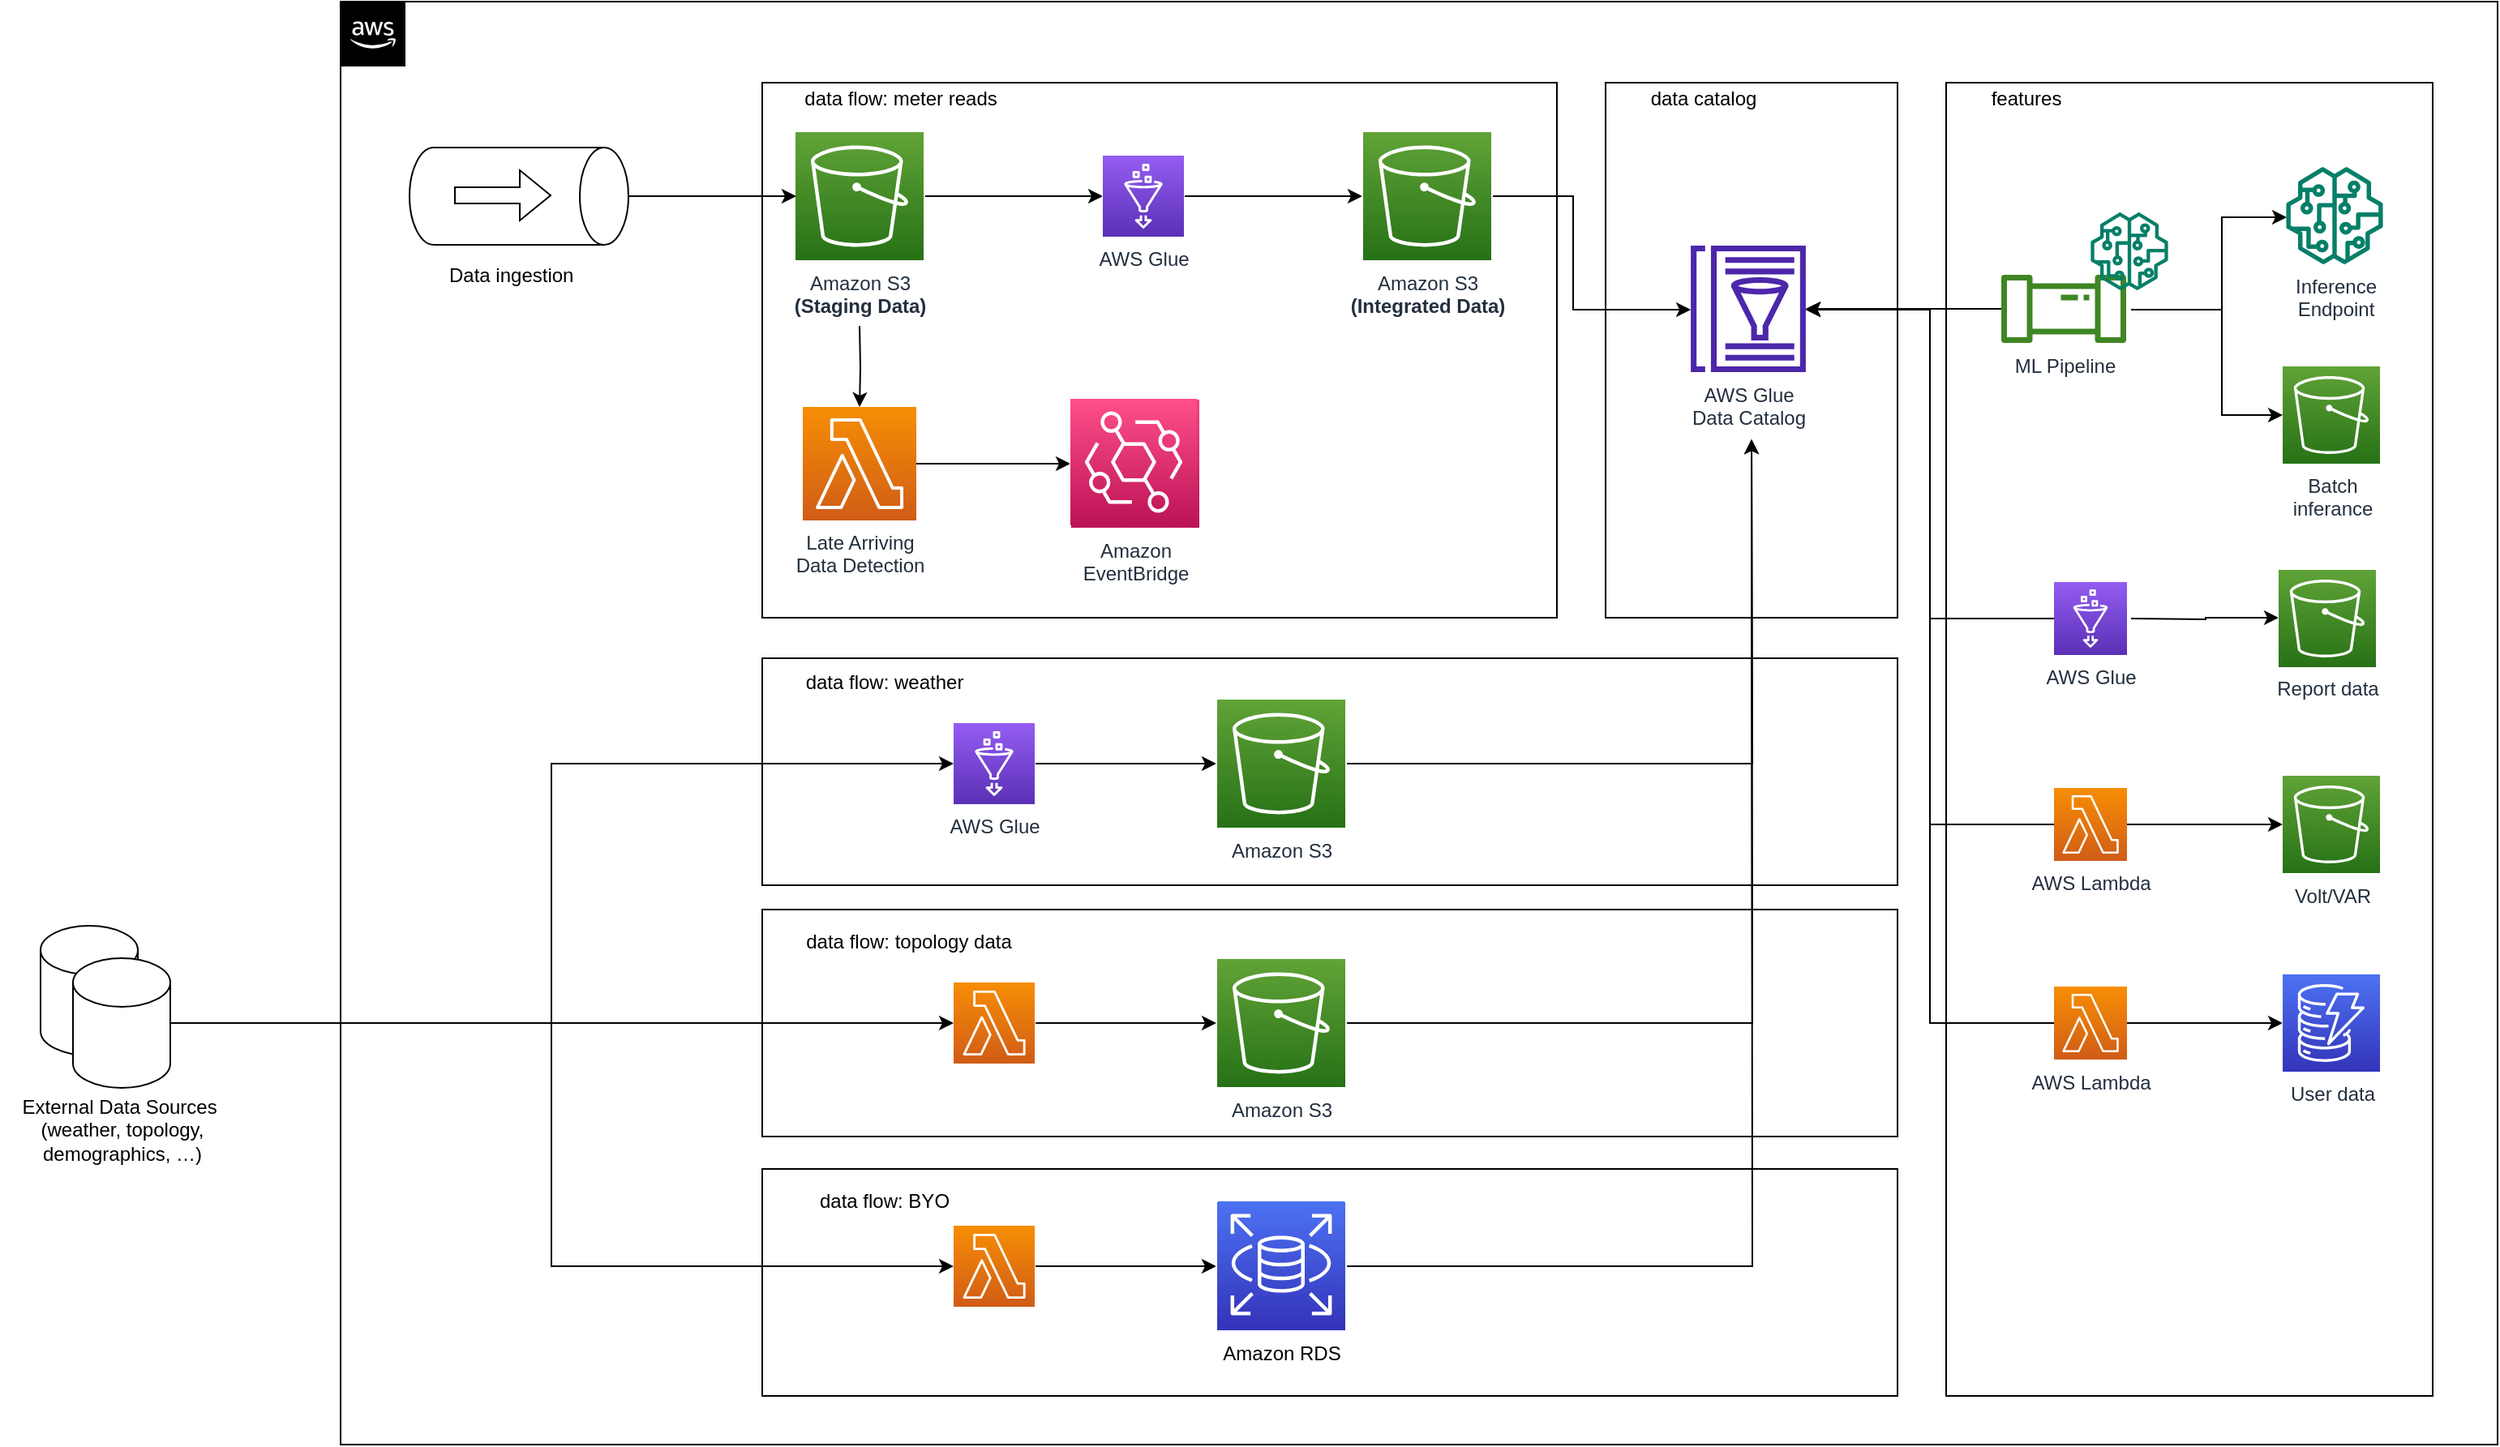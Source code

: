 <mxfile version="20.3.0" type="device" pages="3"><diagram id="rpcOcVqbQn94hd1vsoYab" name="MDAv2"><mxGraphModel dx="3715" dy="1212" grid="1" gridSize="10" guides="1" tooltips="1" connect="1" arrows="1" fold="1" page="1" pageScale="1" pageWidth="850" pageHeight="1100" math="0" shadow="0"><root><mxCell id="mNnQ9ar0vExIFLxPQGl6B-0" nextCellIdValue="68"><ResourceDescriptor resource="_:mNnQ9ar0vExIFLxPQGl6B-0" serialization-version="v0" as="resourceDescriptor"><SemanticDataContainer serialization-version="v0"><StringLiteral content="mNnQ9ar0vExIFLxPQGl6B-0" property="https://ontology.security.amazon.dev/foundation/diagram-visualization/a2255956-c3df-4c2c-b489-c307f68abc97"/><IRI resource="https://ontology.security.amazon.dev/design-inspector/components/84a80b5f-5642-4a17-9585-ebfdb65f4bec" property="https://ontology.security.amazon.dev/foundation/system-modeling/04539597-4283-4f65-8090-ae67f9d3e949"/></SemanticDataContainer></ResourceDescriptor></mxCell><mxCell id="mNnQ9ar0vExIFLxPQGl6B-1" parent="mNnQ9ar0vExIFLxPQGl6B-0"><ResourceDescriptor resource="_:mNnQ9ar0vExIFLxPQGl6B-1" serialization-version="v0" as="resourceDescriptor"><SemanticDataContainer serialization-version="v0"><StringLiteral content="mNnQ9ar0vExIFLxPQGl6B-1" property="https://ontology.security.amazon.dev/foundation/diagram-visualization/a2255956-c3df-4c2c-b489-c307f68abc97"/><IRI resource="https://ontology.security.amazon.dev/design-inspector/components/84a80b5f-5642-4a17-9585-ebfdb65f4bec" property="https://ontology.security.amazon.dev/foundation/system-modeling/04539597-4283-4f65-8090-ae67f9d3e949"/></SemanticDataContainer></ResourceDescriptor></mxCell><object label="" stencilType="generic-component" id="xCUBVUw4RicvaqlnmgWL-115"><mxCell style="whiteSpace=wrap;html=1;fillColor=none;" vertex="1" rdfUpgraded="1" assetTypeVersion="3" parent="mNnQ9ar0vExIFLxPQGl6B-1"><mxGeometry x="-730" y="170" width="1330" height="890" as="geometry"/><ResourceDescriptor resource="_:ZhC-bx57ysJm5q4jHlY5Z-13" serialization-version="v0" as="resourceDescriptor"><SemanticDataContainer serialization-version="v0"><StringLiteral content="ZhC-bx57ysJm5q4jHlY5Z-13" property="https://ontology.security.amazon.dev/foundation/diagram-visualization/a2255956-c3df-4c2c-b489-c307f68abc97"/><IRI resource="https://ontology.security.amazon.dev/design-inspector/components/84a80b5f-5642-4a17-9585-ebfdb65f4bec" property="https://ontology.security.amazon.dev/foundation/system-modeling/04539597-4283-4f65-8090-ae67f9d3e949"/><IRI resource="https://ontology.security.amazon.dev/design-inspector/components/4f51991f-f3c6-4a47-9b00-013560ab92f4" property="http://www.w3.org/1999/02/22-rdf-syntax-ns#type"/><IRI resource="https://ontology.security.amazon.dev/foundation/graph-structure/0b4eeac8-04e5-4e85-869c-bd56fb947b7b" property="http://www.w3.org/1999/02/22-rdf-syntax-ns#type"/><StringLiteral content="rpcOcVqbQn94hd1vsoYab" property="https://ontology.security.amazon.dev/foundation/diagram-visualization/05cc531c-d241-49c3-80dc-bd3777c5426f"/></SemanticDataContainer></ResourceDescriptor></mxCell></object><mxCell id="xCUBVUw4RicvaqlnmgWL-33" value="&lt;br&gt;&lt;br&gt;&lt;br&gt;&lt;br&gt;&lt;br&gt;&lt;br&gt;&lt;p style=&quot;margin-top: 0pt; margin-bottom: 0pt; direction: ltr; unicode-bidi: embed; vertical-align: baseline;&quot;&gt;&lt;span&gt;External Data Sources&amp;nbsp;&lt;/span&gt;&lt;/p&gt;&lt;p style=&quot;margin-top: 0pt; margin-bottom: 0pt; direction: ltr; unicode-bidi: embed; vertical-align: baseline;&quot;&gt;&lt;span&gt;(weather, topology,&lt;br&gt;demographics, …)&lt;/span&gt;&lt;/p&gt;&lt;br&gt;" style="text;html=1;resizable=0;autosize=1;align=center;verticalAlign=middle;points=[];fillColor=none;strokeColor=none;rounded=0;" vertex="1" parent="mNnQ9ar0vExIFLxPQGl6B-1"><mxGeometry x="-940" y="750" width="150" height="160" as="geometry"/></mxCell><object label="" stencilType="generic-component" id="ZhC-bx57ysJm5q4jHlY5Z-15"><mxCell style="whiteSpace=wrap;html=1;fillColor=none;" parent="mNnQ9ar0vExIFLxPQGl6B-1" vertex="1" rdfUpgraded="1" assetTypeVersion="3"><mxGeometry x="50" y="220" width="180" height="330" as="geometry"/><ResourceDescriptor resource="_:ZhC-bx57ysJm5q4jHlY5Z-15" serialization-version="v0" as="resourceDescriptor"><SemanticDataContainer serialization-version="v0"><StringLiteral content="rpcOcVqbQn94hd1vsoYab" property="https://ontology.security.amazon.dev/foundation/diagram-visualization/05cc531c-d241-49c3-80dc-bd3777c5426f"/><IRI resource="https://ontology.security.amazon.dev/design-inspector/components/84a80b5f-5642-4a17-9585-ebfdb65f4bec" property="https://ontology.security.amazon.dev/foundation/system-modeling/04539597-4283-4f65-8090-ae67f9d3e949"/><IRI resource="https://ontology.security.amazon.dev/design-inspector/components/4f51991f-f3c6-4a47-9b00-013560ab92f4" property="http://www.w3.org/1999/02/22-rdf-syntax-ns#type"/><IRI resource="https://ontology.security.amazon.dev/foundation/graph-structure/0b4eeac8-04e5-4e85-869c-bd56fb947b7b" property="http://www.w3.org/1999/02/22-rdf-syntax-ns#type"/><StringLiteral content="ZhC-bx57ysJm5q4jHlY5Z-15" property="https://ontology.security.amazon.dev/foundation/diagram-visualization/a2255956-c3df-4c2c-b489-c307f68abc97"/></SemanticDataContainer></ResourceDescriptor></mxCell></object><object label="" stencilType="generic-component" id="ZhC-bx57ysJm5q4jHlY5Z-39"><mxCell style="whiteSpace=wrap;html=1;fillColor=none;" parent="mNnQ9ar0vExIFLxPQGl6B-1" vertex="1" rdfUpgraded="1" assetTypeVersion="3"><mxGeometry x="260" y="220" width="300" height="810" as="geometry"/><ResourceDescriptor resource="_:ZhC-bx57ysJm5q4jHlY5Z-39" serialization-version="v0" as="resourceDescriptor"><SemanticDataContainer serialization-version="v0"><StringLiteral content="rpcOcVqbQn94hd1vsoYab" property="https://ontology.security.amazon.dev/foundation/diagram-visualization/05cc531c-d241-49c3-80dc-bd3777c5426f"/><IRI resource="https://ontology.security.amazon.dev/design-inspector/components/84a80b5f-5642-4a17-9585-ebfdb65f4bec" property="https://ontology.security.amazon.dev/foundation/system-modeling/04539597-4283-4f65-8090-ae67f9d3e949"/><IRI resource="https://ontology.security.amazon.dev/design-inspector/components/4f51991f-f3c6-4a47-9b00-013560ab92f4" property="http://www.w3.org/1999/02/22-rdf-syntax-ns#type"/><IRI resource="https://ontology.security.amazon.dev/foundation/graph-structure/0b4eeac8-04e5-4e85-869c-bd56fb947b7b" property="http://www.w3.org/1999/02/22-rdf-syntax-ns#type"/><StringLiteral content="ZhC-bx57ysJm5q4jHlY5Z-39" property="https://ontology.security.amazon.dev/foundation/diagram-visualization/a2255956-c3df-4c2c-b489-c307f68abc97"/></SemanticDataContainer></ResourceDescriptor></mxCell></object><object label="" stencilType="generic-component" id="ZhC-bx57ysJm5q4jHlY5Z-38"><mxCell style="whiteSpace=wrap;html=1;fillColor=none;" parent="mNnQ9ar0vExIFLxPQGl6B-1" vertex="1" rdfUpgraded="1" assetTypeVersion="3"><mxGeometry x="-470" y="890" width="700" height="140" as="geometry"/><ResourceDescriptor resource="_:ZhC-bx57ysJm5q4jHlY5Z-38" serialization-version="v0" as="resourceDescriptor"><SemanticDataContainer serialization-version="v0"><StringLiteral content="rpcOcVqbQn94hd1vsoYab" property="https://ontology.security.amazon.dev/foundation/diagram-visualization/05cc531c-d241-49c3-80dc-bd3777c5426f"/><IRI resource="https://ontology.security.amazon.dev/design-inspector/components/84a80b5f-5642-4a17-9585-ebfdb65f4bec" property="https://ontology.security.amazon.dev/foundation/system-modeling/04539597-4283-4f65-8090-ae67f9d3e949"/><IRI resource="https://ontology.security.amazon.dev/design-inspector/components/4f51991f-f3c6-4a47-9b00-013560ab92f4" property="http://www.w3.org/1999/02/22-rdf-syntax-ns#type"/><IRI resource="https://ontology.security.amazon.dev/foundation/graph-structure/0b4eeac8-04e5-4e85-869c-bd56fb947b7b" property="http://www.w3.org/1999/02/22-rdf-syntax-ns#type"/><StringLiteral content="ZhC-bx57ysJm5q4jHlY5Z-38" property="https://ontology.security.amazon.dev/foundation/diagram-visualization/a2255956-c3df-4c2c-b489-c307f68abc97"/></SemanticDataContainer></ResourceDescriptor></mxCell></object><object label="" stencilType="generic-component" id="ZhC-bx57ysJm5q4jHlY5Z-36"><mxCell style="whiteSpace=wrap;html=1;fillColor=none;" parent="mNnQ9ar0vExIFLxPQGl6B-1" vertex="1" rdfUpgraded="1" assetTypeVersion="3"><mxGeometry x="-470" y="730" width="700" height="140" as="geometry"/><ResourceDescriptor resource="_:ZhC-bx57ysJm5q4jHlY5Z-36" serialization-version="v0" as="resourceDescriptor"><SemanticDataContainer serialization-version="v0"><StringLiteral content="rpcOcVqbQn94hd1vsoYab" property="https://ontology.security.amazon.dev/foundation/diagram-visualization/05cc531c-d241-49c3-80dc-bd3777c5426f"/><IRI resource="https://ontology.security.amazon.dev/design-inspector/components/84a80b5f-5642-4a17-9585-ebfdb65f4bec" property="https://ontology.security.amazon.dev/foundation/system-modeling/04539597-4283-4f65-8090-ae67f9d3e949"/><IRI resource="https://ontology.security.amazon.dev/design-inspector/components/4f51991f-f3c6-4a47-9b00-013560ab92f4" property="http://www.w3.org/1999/02/22-rdf-syntax-ns#type"/><IRI resource="https://ontology.security.amazon.dev/foundation/graph-structure/0b4eeac8-04e5-4e85-869c-bd56fb947b7b" property="http://www.w3.org/1999/02/22-rdf-syntax-ns#type"/><StringLiteral content="ZhC-bx57ysJm5q4jHlY5Z-36" property="https://ontology.security.amazon.dev/foundation/diagram-visualization/a2255956-c3df-4c2c-b489-c307f68abc97"/></SemanticDataContainer></ResourceDescriptor></mxCell></object><object label="" stencilType="generic-component" id="ZhC-bx57ysJm5q4jHlY5Z-35"><mxCell style="whiteSpace=wrap;html=1;fillColor=none;" parent="mNnQ9ar0vExIFLxPQGl6B-1" vertex="1" rdfUpgraded="1" assetTypeVersion="3"><mxGeometry x="-470" y="575" width="700" height="140" as="geometry"/><ResourceDescriptor resource="_:ZhC-bx57ysJm5q4jHlY5Z-35" serialization-version="v0" as="resourceDescriptor"><SemanticDataContainer serialization-version="v0"><StringLiteral content="rpcOcVqbQn94hd1vsoYab" property="https://ontology.security.amazon.dev/foundation/diagram-visualization/05cc531c-d241-49c3-80dc-bd3777c5426f"/><IRI resource="https://ontology.security.amazon.dev/design-inspector/components/84a80b5f-5642-4a17-9585-ebfdb65f4bec" property="https://ontology.security.amazon.dev/foundation/system-modeling/04539597-4283-4f65-8090-ae67f9d3e949"/><IRI resource="https://ontology.security.amazon.dev/design-inspector/components/4f51991f-f3c6-4a47-9b00-013560ab92f4" property="http://www.w3.org/1999/02/22-rdf-syntax-ns#type"/><IRI resource="https://ontology.security.amazon.dev/foundation/graph-structure/0b4eeac8-04e5-4e85-869c-bd56fb947b7b" property="http://www.w3.org/1999/02/22-rdf-syntax-ns#type"/><StringLiteral content="ZhC-bx57ysJm5q4jHlY5Z-35" property="https://ontology.security.amazon.dev/foundation/diagram-visualization/a2255956-c3df-4c2c-b489-c307f68abc97"/></SemanticDataContainer></ResourceDescriptor></mxCell></object><object label="" stencilType="generic-component" id="ZhC-bx57ysJm5q4jHlY5Z-13"><mxCell style="whiteSpace=wrap;html=1;fillColor=none;" parent="mNnQ9ar0vExIFLxPQGl6B-1" vertex="1" rdfUpgraded="1" assetTypeVersion="3"><mxGeometry x="-470" y="220" width="490" height="330" as="geometry"/><ResourceDescriptor resource="_:ZhC-bx57ysJm5q4jHlY5Z-13" serialization-version="v0" as="resourceDescriptor"><SemanticDataContainer serialization-version="v0"><StringLiteral content="ZhC-bx57ysJm5q4jHlY5Z-13" property="https://ontology.security.amazon.dev/foundation/diagram-visualization/a2255956-c3df-4c2c-b489-c307f68abc97"/><IRI resource="https://ontology.security.amazon.dev/design-inspector/components/84a80b5f-5642-4a17-9585-ebfdb65f4bec" property="https://ontology.security.amazon.dev/foundation/system-modeling/04539597-4283-4f65-8090-ae67f9d3e949"/><IRI resource="https://ontology.security.amazon.dev/design-inspector/components/4f51991f-f3c6-4a47-9b00-013560ab92f4" property="http://www.w3.org/1999/02/22-rdf-syntax-ns#type"/><IRI resource="https://ontology.security.amazon.dev/foundation/graph-structure/0b4eeac8-04e5-4e85-869c-bd56fb947b7b" property="http://www.w3.org/1999/02/22-rdf-syntax-ns#type"/><StringLiteral content="rpcOcVqbQn94hd1vsoYab" property="https://ontology.security.amazon.dev/foundation/diagram-visualization/05cc531c-d241-49c3-80dc-bd3777c5426f"/></SemanticDataContainer></ResourceDescriptor></mxCell></object><object label="" stencilType="generic-channel" id="ZhC-bx57ysJm5q4jHlY5Z-7"><mxCell style="edgeStyle=orthogonalEdgeStyle;rounded=0;html=1;jettySize=auto;orthogonalLoop=1;" parent="mNnQ9ar0vExIFLxPQGl6B-1" target="ZhC-bx57ysJm5q4jHlY5Z-5" edge="1" rdfUpgraded="1" assetTypeVersion="3"><mxGeometry relative="1" as="geometry"><mxPoint x="-410" y="370" as="sourcePoint"/></mxGeometry><ResourceDescriptor resource="_:ZhC-bx57ysJm5q4jHlY5Z-7" serialization-version="v0" as="resourceDescriptor"><SemanticDataContainer serialization-version="v0"><StringLiteral content="ZhC-bx57ysJm5q4jHlY5Z-7" property="https://ontology.security.amazon.dev/foundation/diagram-visualization/a2255956-c3df-4c2c-b489-c307f68abc97"/><StringLiteral content="rpcOcVqbQn94hd1vsoYab" property="https://ontology.security.amazon.dev/foundation/diagram-visualization/05cc531c-d241-49c3-80dc-bd3777c5426f"/><BlankNodeID resource="_:ZhC-bx57ysJm5q4jHlY5Z-5" property="https://ontology.security.amazon.dev/foundation/graph-structure/617be0ed-cf17-4a01-a75d-81ed3a472532"/><IRI resource="https://ontology.security.amazon.dev/foundation/graph-structure/65157620-74b7-470e-bd9d-b9bf56b6cb4b" property="http://www.w3.org/1999/02/22-rdf-syntax-ns#type"/><IRI resource="https://ontology.security.amazon.dev/design-inspector/components/84a80b5f-5642-4a17-9585-ebfdb65f4bec" property="https://ontology.security.amazon.dev/foundation/system-modeling/04539597-4283-4f65-8090-ae67f9d3e949"/></SemanticDataContainer></ResourceDescriptor></mxCell></object><object label="" stencilType="generic-channel" id="ZhC-bx57ysJm5q4jHlY5Z-10"><mxCell style="edgeStyle=orthogonalEdgeStyle;rounded=0;html=1;jettySize=auto;orthogonalLoop=1;" parent="mNnQ9ar0vExIFLxPQGl6B-1" source="ZhC-bx57ysJm5q4jHlY5Z-2" target="ZhC-bx57ysJm5q4jHlY5Z-3" edge="1" rdfUpgraded="1" assetTypeVersion="3"><mxGeometry relative="1" as="geometry"/><ResourceDescriptor resource="_:ZhC-bx57ysJm5q4jHlY5Z-10" serialization-version="v0" as="resourceDescriptor"><SemanticDataContainer serialization-version="v0"><StringLiteral content="ZhC-bx57ysJm5q4jHlY5Z-10" property="https://ontology.security.amazon.dev/foundation/diagram-visualization/a2255956-c3df-4c2c-b489-c307f68abc97"/><BlankNodeID resource="_:ZhC-bx57ysJm5q4jHlY5Z-2" property="https://ontology.security.amazon.dev/foundation/graph-structure/d1fc066e-3862-4ae0-8304-6cef42f40a50"/><BlankNodeID resource="_:ZhC-bx57ysJm5q4jHlY5Z-3" property="https://ontology.security.amazon.dev/foundation/graph-structure/617be0ed-cf17-4a01-a75d-81ed3a472532"/><IRI resource="https://ontology.security.amazon.dev/foundation/graph-structure/65157620-74b7-470e-bd9d-b9bf56b6cb4b" property="http://www.w3.org/1999/02/22-rdf-syntax-ns#type"/><IRI resource="https://ontology.security.amazon.dev/design-inspector/components/84a80b5f-5642-4a17-9585-ebfdb65f4bec" property="https://ontology.security.amazon.dev/foundation/system-modeling/04539597-4283-4f65-8090-ae67f9d3e949"/><StringLiteral content="rpcOcVqbQn94hd1vsoYab" property="https://ontology.security.amazon.dev/foundation/diagram-visualization/05cc531c-d241-49c3-80dc-bd3777c5426f"/></SemanticDataContainer></ResourceDescriptor></mxCell></object><object label="Amazon S3&lt;br&gt;&lt;b&gt;(Staging Data)&lt;/b&gt;" stencilType="s3" id="ZhC-bx57ysJm5q4jHlY5Z-2"><mxCell style="points=[[0,0,0],[0.25,0,0],[0.5,0,0],[0.75,0,0],[1,0,0],[0,1,0],[0.25,1,0],[0.5,1,0],[0.75,1,0],[1,1,0],[0,0.25,0],[0,0.5,0],[0,0.75,0],[1,0.25,0],[1,0.5,0],[1,0.75,0]];outlineConnect=0;fontColor=#232F3E;gradientColor=#60A337;gradientDirection=north;fillColor=#277116;strokeColor=#ffffff;dashed=0;verticalLabelPosition=bottom;verticalAlign=top;align=center;html=1;fontSize=12;fontStyle=0;aspect=fixed;shape=mxgraph.aws20.resourceIcon;resIcon=mxgraph.aws20.s3;" parent="mNnQ9ar0vExIFLxPQGl6B-1" vertex="1" rdfUpgraded="1" assetTypeVersion="3"><mxGeometry x="-450" y="250" width="80" height="80" as="geometry"/><ResourceDescriptor resource="_:ZhC-bx57ysJm5q4jHlY5Z-2" serialization-version="v0" as="resourceDescriptor"><SemanticDataContainer serialization-version="v0"><StringLiteral content="ZhC-bx57ysJm5q4jHlY5Z-2" property="https://ontology.security.amazon.dev/foundation/diagram-visualization/a2255956-c3df-4c2c-b489-c307f68abc97"/><IRI resource="https://ontology.security.amazon.dev/design-inspector/components/ee44b39a-c4bb-4022-b961-2f48ec193e80" property="https://ontology.security.amazon.dev/foundation/system-modeling/04539597-4283-4f65-8090-ae67f9d3e949"/><IRI resource="https://ontology.security.amazon.dev/foundation/graph-structure/0b4eeac8-04e5-4e85-869c-bd56fb947b7b" property="http://www.w3.org/1999/02/22-rdf-syntax-ns#type"/><StringLiteral content="Amazon S3(Staging Data)" property="http://www.w3.org/2000/01/rdf-schema#label"/><StringLiteral content="rpcOcVqbQn94hd1vsoYab" property="https://ontology.security.amazon.dev/foundation/diagram-visualization/05cc531c-d241-49c3-80dc-bd3777c5426f"/></SemanticDataContainer></ResourceDescriptor></mxCell></object><object label="" stencilType="generic-channel" id="ZhC-bx57ysJm5q4jHlY5Z-20"><mxCell style="edgeStyle=orthogonalEdgeStyle;rounded=0;html=1;jettySize=auto;orthogonalLoop=1;" parent="mNnQ9ar0vExIFLxPQGl6B-1" source="ZhC-bx57ysJm5q4jHlY5Z-3" target="ZhC-bx57ysJm5q4jHlY5Z-19" edge="1" rdfUpgraded="1" assetTypeVersion="3"><mxGeometry relative="1" as="geometry"/><ResourceDescriptor resource="_:ZhC-bx57ysJm5q4jHlY5Z-20" serialization-version="v0" as="resourceDescriptor"><SemanticDataContainer serialization-version="v0"><StringLiteral content="ZhC-bx57ysJm5q4jHlY5Z-20" property="https://ontology.security.amazon.dev/foundation/diagram-visualization/a2255956-c3df-4c2c-b489-c307f68abc97"/><BlankNodeID resource="_:ZhC-bx57ysJm5q4jHlY5Z-3" property="https://ontology.security.amazon.dev/foundation/graph-structure/d1fc066e-3862-4ae0-8304-6cef42f40a50"/><BlankNodeID resource="_:ZhC-bx57ysJm5q4jHlY5Z-19" property="https://ontology.security.amazon.dev/foundation/graph-structure/617be0ed-cf17-4a01-a75d-81ed3a472532"/><IRI resource="https://ontology.security.amazon.dev/foundation/graph-structure/65157620-74b7-470e-bd9d-b9bf56b6cb4b" property="http://www.w3.org/1999/02/22-rdf-syntax-ns#type"/><IRI resource="https://ontology.security.amazon.dev/design-inspector/components/84a80b5f-5642-4a17-9585-ebfdb65f4bec" property="https://ontology.security.amazon.dev/foundation/system-modeling/04539597-4283-4f65-8090-ae67f9d3e949"/><StringLiteral content="rpcOcVqbQn94hd1vsoYab" property="https://ontology.security.amazon.dev/foundation/diagram-visualization/05cc531c-d241-49c3-80dc-bd3777c5426f"/></SemanticDataContainer></ResourceDescriptor></mxCell></object><object label="AWS Glue" stencilType="glue" id="ZhC-bx57ysJm5q4jHlY5Z-3"><mxCell style="points=[[0,0,0],[0.25,0,0],[0.5,0,0],[0.75,0,0],[1,0,0],[0,1,0],[0.25,1,0],[0.5,1,0],[0.75,1,0],[1,1,0],[0,0.25,0],[0,0.5,0],[0,0.75,0],[1,0.25,0],[1,0.5,0],[1,0.75,0]];outlineConnect=0;fontColor=#232F3E;gradientColor=#945DF2;gradientDirection=north;fillColor=#5A30B5;strokeColor=#ffffff;dashed=0;verticalLabelPosition=bottom;verticalAlign=top;align=center;html=1;fontSize=12;fontStyle=0;aspect=fixed;shape=mxgraph.aws20.resourceIcon;resIcon=mxgraph.aws20.glue;" parent="mNnQ9ar0vExIFLxPQGl6B-1" vertex="1" rdfUpgraded="1" assetTypeVersion="3"><mxGeometry x="-260" y="265" width="50" height="50" as="geometry"/><ResourceDescriptor resource="_:ZhC-bx57ysJm5q4jHlY5Z-3" serialization-version="v0" as="resourceDescriptor"><SemanticDataContainer serialization-version="v0"><StringLiteral content="ZhC-bx57ysJm5q4jHlY5Z-3" property="https://ontology.security.amazon.dev/foundation/diagram-visualization/a2255956-c3df-4c2c-b489-c307f68abc97"/><IRI resource="https://ontology.security.amazon.dev/design-inspector/components/63ac1fd9-63f0-4dd4-ab63-722b77edfd8d" property="https://ontology.security.amazon.dev/foundation/system-modeling/04539597-4283-4f65-8090-ae67f9d3e949"/><IRI resource="https://ontology.security.amazon.dev/foundation/graph-structure/0b4eeac8-04e5-4e85-869c-bd56fb947b7b" property="http://www.w3.org/1999/02/22-rdf-syntax-ns#type"/><StringLiteral content="AWS Glue" property="http://www.w3.org/2000/01/rdf-schema#label"/><StringLiteral content="rpcOcVqbQn94hd1vsoYab" property="https://ontology.security.amazon.dev/foundation/diagram-visualization/05cc531c-d241-49c3-80dc-bd3777c5426f"/></SemanticDataContainer></ResourceDescriptor></mxCell></object><object label="&lt;div&gt;Batch&lt;/div&gt;&lt;div&gt;inferance&lt;br&gt;&lt;/div&gt;" stencilType="s3" id="ZhC-bx57ysJm5q4jHlY5Z-4"><mxCell style="points=[[0,0,0],[0.25,0,0],[0.5,0,0],[0.75,0,0],[1,0,0],[0,1,0],[0.25,1,0],[0.5,1,0],[0.75,1,0],[1,1,0],[0,0.25,0],[0,0.5,0],[0,0.75,0],[1,0.25,0],[1,0.5,0],[1,0.75,0]];outlineConnect=0;fontColor=#232F3E;gradientColor=#60A337;gradientDirection=north;fillColor=#277116;strokeColor=#ffffff;dashed=0;verticalLabelPosition=bottom;verticalAlign=top;align=center;html=1;fontSize=12;fontStyle=0;aspect=fixed;shape=mxgraph.aws20.resourceIcon;resIcon=mxgraph.aws20.s3;" parent="mNnQ9ar0vExIFLxPQGl6B-1" vertex="1" rdfUpgraded="1" assetTypeVersion="3"><mxGeometry x="467.5" y="395" width="60" height="60" as="geometry"/><ResourceDescriptor resource="_:ZhC-bx57ysJm5q4jHlY5Z-4" serialization-version="v0" as="resourceDescriptor"><SemanticDataContainer serialization-version="v0"><StringLiteral content="rpcOcVqbQn94hd1vsoYab" property="https://ontology.security.amazon.dev/foundation/diagram-visualization/05cc531c-d241-49c3-80dc-bd3777c5426f"/><IRI resource="https://ontology.security.amazon.dev/design-inspector/components/ee44b39a-c4bb-4022-b961-2f48ec193e80" property="https://ontology.security.amazon.dev/foundation/system-modeling/04539597-4283-4f65-8090-ae67f9d3e949"/><IRI resource="https://ontology.security.amazon.dev/foundation/graph-structure/0b4eeac8-04e5-4e85-869c-bd56fb947b7b" property="http://www.w3.org/1999/02/22-rdf-syntax-ns#type"/><StringLiteral content="Batchinferance" property="http://www.w3.org/2000/01/rdf-schema#label"/><StringLiteral content="ZhC-bx57ysJm5q4jHlY5Z-4" property="https://ontology.security.amazon.dev/foundation/diagram-visualization/a2255956-c3df-4c2c-b489-c307f68abc97"/></SemanticDataContainer></ResourceDescriptor></mxCell></object><object label="" stencilType="generic-channel" id="ZhC-bx57ysJm5q4jHlY5Z-12"><mxCell style="edgeStyle=orthogonalEdgeStyle;rounded=0;html=1;jettySize=auto;orthogonalLoop=1;" parent="mNnQ9ar0vExIFLxPQGl6B-1" source="ZhC-bx57ysJm5q4jHlY5Z-5" target="ZhC-bx57ysJm5q4jHlY5Z-6" edge="1" rdfUpgraded="1" assetTypeVersion="3"><mxGeometry relative="1" as="geometry"><mxPoint x="-410" y="530" as="sourcePoint"/></mxGeometry><ResourceDescriptor resource="_:ZhC-bx57ysJm5q4jHlY5Z-12" serialization-version="v0" as="resourceDescriptor"><SemanticDataContainer serialization-version="v0"><StringLiteral content="ZhC-bx57ysJm5q4jHlY5Z-12" property="https://ontology.security.amazon.dev/foundation/diagram-visualization/a2255956-c3df-4c2c-b489-c307f68abc97"/><StringLiteral content="rpcOcVqbQn94hd1vsoYab" property="https://ontology.security.amazon.dev/foundation/diagram-visualization/05cc531c-d241-49c3-80dc-bd3777c5426f"/><BlankNodeID resource="_:ZhC-bx57ysJm5q4jHlY5Z-6" property="https://ontology.security.amazon.dev/foundation/graph-structure/617be0ed-cf17-4a01-a75d-81ed3a472532"/><IRI resource="https://ontology.security.amazon.dev/foundation/graph-structure/65157620-74b7-470e-bd9d-b9bf56b6cb4b" property="http://www.w3.org/1999/02/22-rdf-syntax-ns#type"/><IRI resource="https://ontology.security.amazon.dev/design-inspector/components/84a80b5f-5642-4a17-9585-ebfdb65f4bec" property="https://ontology.security.amazon.dev/foundation/system-modeling/04539597-4283-4f65-8090-ae67f9d3e949"/><BlankNodeID resource="_:ZhC-bx57ysJm5q4jHlY5Z-5" property="https://ontology.security.amazon.dev/foundation/graph-structure/d1fc066e-3862-4ae0-8304-6cef42f40a50"/></SemanticDataContainer></ResourceDescriptor></mxCell></object><object label="&lt;div&gt;Late Arriving &lt;br&gt;&lt;/div&gt;&lt;div&gt;Data Detection&lt;br&gt;&lt;/div&gt;" stencilType="lambda-function" id="ZhC-bx57ysJm5q4jHlY5Z-5"><mxCell style="outlineConnect=0;fontColor=#232F3E;gradientColor=none;fillColor=#D05C17;strokeColor=none;dashed=0;verticalLabelPosition=bottom;verticalAlign=top;align=center;html=1;fontSize=12;fontStyle=0;aspect=fixed;pointerEvents=1;shape=mxgraph.aws20.lambda_function;" parent="mNnQ9ar0vExIFLxPQGl6B-1" vertex="1" rdfUpgraded="1" assetTypeVersion="3"><mxGeometry x="-445" y="420" width="70" height="70" as="geometry"/><ResourceDescriptor resource="_:ZhC-bx57ysJm5q4jHlY5Z-5" serialization-version="v0" as="resourceDescriptor"><SemanticDataContainer serialization-version="v0"><StringLiteral content="ZhC-bx57ysJm5q4jHlY5Z-5" property="https://ontology.security.amazon.dev/foundation/diagram-visualization/a2255956-c3df-4c2c-b489-c307f68abc97"/><IRI resource="https://ontology.security.amazon.dev/design-inspector/components/e6211311-da32-4e88-ab21-00d1660b26e0" property="https://ontology.security.amazon.dev/foundation/system-modeling/04539597-4283-4f65-8090-ae67f9d3e949"/><IRI resource="https://ontology.security.amazon.dev/foundation/graph-structure/0b4eeac8-04e5-4e85-869c-bd56fb947b7b" property="http://www.w3.org/1999/02/22-rdf-syntax-ns#type"/><StringLiteral content="Late Arriving Data Detection" property="http://www.w3.org/2000/01/rdf-schema#label"/><StringLiteral content="rpcOcVqbQn94hd1vsoYab" property="https://ontology.security.amazon.dev/foundation/diagram-visualization/05cc531c-d241-49c3-80dc-bd3777c5426f"/></SemanticDataContainer></ResourceDescriptor></mxCell></object><object label="&lt;div&gt;Amazon &lt;br&gt;&lt;/div&gt;&lt;div&gt;EventBridge&lt;/div&gt;" stencilType="eventbridge" id="ZhC-bx57ysJm5q4jHlY5Z-6"><mxCell style="points=[[0,0,0],[0.25,0,0],[0.5,0,0],[0.75,0,0],[1,0,0],[0,1,0],[0.25,1,0],[0.5,1,0],[0.75,1,0],[1,1,0],[0,0.25,0],[0,0.5,0],[0,0.75,0],[1,0.25,0],[1,0.5,0],[1,0.75,0]];outlineConnect=0;fontColor=#232F3E;gradientColor=#F34482;gradientDirection=north;fillColor=#BC1356;strokeColor=#ffffff;dashed=0;verticalLabelPosition=bottom;verticalAlign=top;align=center;html=1;fontSize=12;fontStyle=0;aspect=fixed;shape=mxgraph.aws20.resourceIcon;resIcon=mxgraph.aws20.eventbridge;" parent="mNnQ9ar0vExIFLxPQGl6B-1" vertex="1" rdfUpgraded="1" assetTypeVersion="3"><mxGeometry x="-280" y="415" width="80" height="80" as="geometry"/><ResourceDescriptor resource="_:ZhC-bx57ysJm5q4jHlY5Z-6" serialization-version="v0" as="resourceDescriptor"><SemanticDataContainer serialization-version="v0"><StringLiteral content="ZhC-bx57ysJm5q4jHlY5Z-6" property="https://ontology.security.amazon.dev/foundation/diagram-visualization/a2255956-c3df-4c2c-b489-c307f68abc97"/><IRI resource="https://ontology.security.amazon.dev/design-inspector/components/84a80b5f-5642-4a17-9585-ebfdb65f4bec" property="https://ontology.security.amazon.dev/foundation/system-modeling/04539597-4283-4f65-8090-ae67f9d3e949"/><IRI resource="https://ontology.security.amazon.dev/design-inspector/components/4f51991f-f3c6-4a47-9b00-013560ab92f4" property="http://www.w3.org/1999/02/22-rdf-syntax-ns#type"/><IRI resource="https://ontology.security.amazon.dev/foundation/graph-structure/0b4eeac8-04e5-4e85-869c-bd56fb947b7b" property="http://www.w3.org/1999/02/22-rdf-syntax-ns#type"/><StringLiteral content="Amazon EventBridge" property="http://www.w3.org/2000/01/rdf-schema#label"/><StringLiteral content="rpcOcVqbQn94hd1vsoYab" property="https://ontology.security.amazon.dev/foundation/diagram-visualization/05cc531c-d241-49c3-80dc-bd3777c5426f"/></SemanticDataContainer></ResourceDescriptor></mxCell></object><object label="" stencilType="generic-channel" id="ZhC-bx57ysJm5q4jHlY5Z-43"><mxCell style="edgeStyle=orthogonalEdgeStyle;rounded=0;html=1;jettySize=auto;orthogonalLoop=1;" parent="mNnQ9ar0vExIFLxPQGl6B-1" edge="1" rdfUpgraded="1" assetTypeVersion="3"><mxGeometry relative="1" as="geometry"><Array as="points"><mxPoint x="430" y="360"/><mxPoint x="430" y="303"/></Array><mxPoint x="374" y="360" as="sourcePoint"/><mxPoint x="470" y="303" as="targetPoint"/></mxGeometry><ResourceDescriptor resource="_:ZhC-bx57ysJm5q4jHlY5Z-43" serialization-version="v0" as="resourceDescriptor"><SemanticDataContainer serialization-version="v0"><StringLiteral content="ZhC-bx57ysJm5q4jHlY5Z-43" property="https://ontology.security.amazon.dev/foundation/diagram-visualization/a2255956-c3df-4c2c-b489-c307f68abc97"/><BlankNodeID resource="_:ZhC-bx57ysJm5q4jHlY5Z-16" property="https://ontology.security.amazon.dev/foundation/graph-structure/d1fc066e-3862-4ae0-8304-6cef42f40a50"/><BlankNodeID resource="_:ZhC-bx57ysJm5q4jHlY5Z-18" property="https://ontology.security.amazon.dev/foundation/graph-structure/617be0ed-cf17-4a01-a75d-81ed3a472532"/><IRI resource="https://ontology.security.amazon.dev/foundation/graph-structure/65157620-74b7-470e-bd9d-b9bf56b6cb4b" property="http://www.w3.org/1999/02/22-rdf-syntax-ns#type"/><IRI resource="https://ontology.security.amazon.dev/design-inspector/components/84a80b5f-5642-4a17-9585-ebfdb65f4bec" property="https://ontology.security.amazon.dev/foundation/system-modeling/04539597-4283-4f65-8090-ae67f9d3e949"/><StringLiteral content="rpcOcVqbQn94hd1vsoYab" property="https://ontology.security.amazon.dev/foundation/diagram-visualization/05cc531c-d241-49c3-80dc-bd3777c5426f"/></SemanticDataContainer></ResourceDescriptor></mxCell></object><object label="" stencilType="generic-channel" id="ZhC-bx57ysJm5q4jHlY5Z-44"><mxCell style="edgeStyle=orthogonalEdgeStyle;rounded=0;html=1;jettySize=auto;orthogonalLoop=1;" parent="mNnQ9ar0vExIFLxPQGl6B-1" target="ZhC-bx57ysJm5q4jHlY5Z-4" edge="1" rdfUpgraded="1" assetTypeVersion="3"><mxGeometry relative="1" as="geometry"><Array as="points"><mxPoint x="430" y="360"/><mxPoint x="430" y="425"/></Array><mxPoint x="374" y="360" as="sourcePoint"/></mxGeometry><ResourceDescriptor resource="_:ZhC-bx57ysJm5q4jHlY5Z-44" serialization-version="v0" as="resourceDescriptor"><SemanticDataContainer serialization-version="v0"><StringLiteral content="ZhC-bx57ysJm5q4jHlY5Z-44" property="https://ontology.security.amazon.dev/foundation/diagram-visualization/a2255956-c3df-4c2c-b489-c307f68abc97"/><BlankNodeID resource="_:ZhC-bx57ysJm5q4jHlY5Z-16" property="https://ontology.security.amazon.dev/foundation/graph-structure/d1fc066e-3862-4ae0-8304-6cef42f40a50"/><BlankNodeID resource="_:ZhC-bx57ysJm5q4jHlY5Z-4" property="https://ontology.security.amazon.dev/foundation/graph-structure/617be0ed-cf17-4a01-a75d-81ed3a472532"/><IRI resource="https://ontology.security.amazon.dev/foundation/graph-structure/65157620-74b7-470e-bd9d-b9bf56b6cb4b" property="http://www.w3.org/1999/02/22-rdf-syntax-ns#type"/><IRI resource="https://ontology.security.amazon.dev/design-inspector/components/84a80b5f-5642-4a17-9585-ebfdb65f4bec" property="https://ontology.security.amazon.dev/foundation/system-modeling/04539597-4283-4f65-8090-ae67f9d3e949"/><StringLiteral content="rpcOcVqbQn94hd1vsoYab" property="https://ontology.security.amazon.dev/foundation/diagram-visualization/05cc531c-d241-49c3-80dc-bd3777c5426f"/></SemanticDataContainer></ResourceDescriptor></mxCell></object><object label="" stencilType="generic-channel" id="ZhC-bx57ysJm5q4jHlY5Z-53"><mxCell style="edgeStyle=orthogonalEdgeStyle;rounded=0;html=1;jettySize=auto;orthogonalLoop=1;" parent="mNnQ9ar0vExIFLxPQGl6B-1" source="ZhC-bx57ysJm5q4jHlY5Z-19" target="xCUBVUw4RicvaqlnmgWL-22" edge="1" rdfUpgraded="1" assetTypeVersion="3"><mxGeometry relative="1" as="geometry"><Array as="points"><mxPoint x="30" y="290"/><mxPoint x="30" y="360"/></Array><mxPoint x="100" y="360" as="targetPoint"/></mxGeometry><ResourceDescriptor resource="_:ZhC-bx57ysJm5q4jHlY5Z-53" serialization-version="v0" as="resourceDescriptor"><SemanticDataContainer serialization-version="v0"><StringLiteral content="ZhC-bx57ysJm5q4jHlY5Z-53" property="https://ontology.security.amazon.dev/foundation/diagram-visualization/a2255956-c3df-4c2c-b489-c307f68abc97"/><BlankNodeID resource="_:ZhC-bx57ysJm5q4jHlY5Z-19" property="https://ontology.security.amazon.dev/foundation/graph-structure/d1fc066e-3862-4ae0-8304-6cef42f40a50"/><BlankNodeID resource="_:ZhC-bx57ysJm5q4jHlY5Z-14" property="https://ontology.security.amazon.dev/foundation/graph-structure/617be0ed-cf17-4a01-a75d-81ed3a472532"/><IRI resource="https://ontology.security.amazon.dev/foundation/graph-structure/65157620-74b7-470e-bd9d-b9bf56b6cb4b" property="http://www.w3.org/1999/02/22-rdf-syntax-ns#type"/><IRI resource="https://ontology.security.amazon.dev/design-inspector/components/84a80b5f-5642-4a17-9585-ebfdb65f4bec" property="https://ontology.security.amazon.dev/foundation/system-modeling/04539597-4283-4f65-8090-ae67f9d3e949"/><StringLiteral content="rpcOcVqbQn94hd1vsoYab" property="https://ontology.security.amazon.dev/foundation/diagram-visualization/05cc531c-d241-49c3-80dc-bd3777c5426f"/></SemanticDataContainer></ResourceDescriptor></mxCell></object><object label="Amazon S3&lt;br&gt;&lt;div&gt;&lt;b&gt;(Integrated Data)&lt;/b&gt;&lt;/div&gt;&lt;div&gt;&lt;b&gt;&lt;br&gt;&lt;/b&gt;&lt;/div&gt;" stencilType="s3" id="ZhC-bx57ysJm5q4jHlY5Z-19"><mxCell style="points=[[0,0,0],[0.25,0,0],[0.5,0,0],[0.75,0,0],[1,0,0],[0,1,0],[0.25,1,0],[0.5,1,0],[0.75,1,0],[1,1,0],[0,0.25,0],[0,0.5,0],[0,0.75,0],[1,0.25,0],[1,0.5,0],[1,0.75,0]];outlineConnect=0;fontColor=#232F3E;gradientColor=#60A337;gradientDirection=north;fillColor=#277116;strokeColor=#ffffff;dashed=0;verticalLabelPosition=bottom;verticalAlign=top;align=center;html=1;fontSize=12;fontStyle=0;aspect=fixed;shape=mxgraph.aws20.resourceIcon;resIcon=mxgraph.aws20.s3;" parent="mNnQ9ar0vExIFLxPQGl6B-1" vertex="1" rdfUpgraded="1" assetTypeVersion="3"><mxGeometry x="-100" y="250" width="80" height="80" as="geometry"/><ResourceDescriptor resource="_:ZhC-bx57ysJm5q4jHlY5Z-19" serialization-version="v0" as="resourceDescriptor"><SemanticDataContainer serialization-version="v0"><StringLiteral content="rpcOcVqbQn94hd1vsoYab" property="https://ontology.security.amazon.dev/foundation/diagram-visualization/05cc531c-d241-49c3-80dc-bd3777c5426f"/><IRI resource="https://ontology.security.amazon.dev/design-inspector/components/ee44b39a-c4bb-4022-b961-2f48ec193e80" property="https://ontology.security.amazon.dev/foundation/system-modeling/04539597-4283-4f65-8090-ae67f9d3e949"/><IRI resource="https://ontology.security.amazon.dev/foundation/graph-structure/0b4eeac8-04e5-4e85-869c-bd56fb947b7b" property="http://www.w3.org/1999/02/22-rdf-syntax-ns#type"/><StringLiteral content="Amazon S3(Integrated Data)" property="http://www.w3.org/2000/01/rdf-schema#label"/><StringLiteral content="ZhC-bx57ysJm5q4jHlY5Z-19" property="https://ontology.security.amazon.dev/foundation/diagram-visualization/a2255956-c3df-4c2c-b489-c307f68abc97"/></SemanticDataContainer></ResourceDescriptor></mxCell></object><object label="" stencilType="generic-channel" id="ZhC-bx57ysJm5q4jHlY5Z-42"><mxCell style="edgeStyle=orthogonalEdgeStyle;rounded=0;html=1;jettySize=auto;orthogonalLoop=1;" parent="mNnQ9ar0vExIFLxPQGl6B-1" target="ZhC-bx57ysJm5q4jHlY5Z-25" edge="1" rdfUpgraded="1" assetTypeVersion="3"><mxGeometry relative="1" as="geometry"><mxPoint x="374" y="550.5" as="sourcePoint"/></mxGeometry><ResourceDescriptor resource="_:ZhC-bx57ysJm5q4jHlY5Z-42" serialization-version="v0" as="resourceDescriptor"><SemanticDataContainer serialization-version="v0"><StringLiteral content="ZhC-bx57ysJm5q4jHlY5Z-42" property="https://ontology.security.amazon.dev/foundation/diagram-visualization/a2255956-c3df-4c2c-b489-c307f68abc97"/><BlankNodeID resource="_:ZhC-bx57ysJm5q4jHlY5Z-21" property="https://ontology.security.amazon.dev/foundation/graph-structure/d1fc066e-3862-4ae0-8304-6cef42f40a50"/><BlankNodeID resource="_:ZhC-bx57ysJm5q4jHlY5Z-25" property="https://ontology.security.amazon.dev/foundation/graph-structure/617be0ed-cf17-4a01-a75d-81ed3a472532"/><IRI resource="https://ontology.security.amazon.dev/foundation/graph-structure/65157620-74b7-470e-bd9d-b9bf56b6cb4b" property="http://www.w3.org/1999/02/22-rdf-syntax-ns#type"/><IRI resource="https://ontology.security.amazon.dev/design-inspector/components/84a80b5f-5642-4a17-9585-ebfdb65f4bec" property="https://ontology.security.amazon.dev/foundation/system-modeling/04539597-4283-4f65-8090-ae67f9d3e949"/><StringLiteral content="rpcOcVqbQn94hd1vsoYab" property="https://ontology.security.amazon.dev/foundation/diagram-visualization/05cc531c-d241-49c3-80dc-bd3777c5426f"/></SemanticDataContainer></ResourceDescriptor></mxCell></object><object label="Volt/VAR" stencilType="s3" id="ZhC-bx57ysJm5q4jHlY5Z-22"><mxCell style="points=[[0,0,0],[0.25,0,0],[0.5,0,0],[0.75,0,0],[1,0,0],[0,1,0],[0.25,1,0],[0.5,1,0],[0.75,1,0],[1,1,0],[0,0.25,0],[0,0.5,0],[0,0.75,0],[1,0.25,0],[1,0.5,0],[1,0.75,0]];outlineConnect=0;fontColor=#232F3E;gradientColor=#60A337;gradientDirection=north;fillColor=#277116;strokeColor=#ffffff;dashed=0;verticalLabelPosition=bottom;verticalAlign=top;align=center;html=1;fontSize=12;fontStyle=0;aspect=fixed;shape=mxgraph.aws20.resourceIcon;resIcon=mxgraph.aws20.s3;" parent="mNnQ9ar0vExIFLxPQGl6B-1" vertex="1" rdfUpgraded="1" assetTypeVersion="3"><mxGeometry x="467.5" y="647.5" width="60" height="60" as="geometry"/><ResourceDescriptor resource="_:ZhC-bx57ysJm5q4jHlY5Z-22" serialization-version="v0" as="resourceDescriptor"><SemanticDataContainer serialization-version="v0"><StringLiteral content="rpcOcVqbQn94hd1vsoYab" property="https://ontology.security.amazon.dev/foundation/diagram-visualization/05cc531c-d241-49c3-80dc-bd3777c5426f"/><IRI resource="https://ontology.security.amazon.dev/design-inspector/components/ee44b39a-c4bb-4022-b961-2f48ec193e80" property="https://ontology.security.amazon.dev/foundation/system-modeling/04539597-4283-4f65-8090-ae67f9d3e949"/><IRI resource="https://ontology.security.amazon.dev/foundation/graph-structure/0b4eeac8-04e5-4e85-869c-bd56fb947b7b" property="http://www.w3.org/1999/02/22-rdf-syntax-ns#type"/><StringLiteral content="Volt/VAR" property="http://www.w3.org/2000/01/rdf-schema#label"/><StringLiteral content="ZhC-bx57ysJm5q4jHlY5Z-22" property="https://ontology.security.amazon.dev/foundation/diagram-visualization/a2255956-c3df-4c2c-b489-c307f68abc97"/></SemanticDataContainer></ResourceDescriptor></mxCell></object><object label="" stencilType="generic-channel" id="ZhC-bx57ysJm5q4jHlY5Z-41"><mxCell style="edgeStyle=orthogonalEdgeStyle;rounded=0;html=1;jettySize=auto;orthogonalLoop=1;" parent="mNnQ9ar0vExIFLxPQGl6B-1" source="ZhC-bx57ysJm5q4jHlY5Z-23" target="ZhC-bx57ysJm5q4jHlY5Z-22" edge="1" rdfUpgraded="1" assetTypeVersion="3"><mxGeometry relative="1" as="geometry"/><ResourceDescriptor resource="_:ZhC-bx57ysJm5q4jHlY5Z-41" serialization-version="v0" as="resourceDescriptor"><SemanticDataContainer serialization-version="v0"><StringLiteral content="ZhC-bx57ysJm5q4jHlY5Z-41" property="https://ontology.security.amazon.dev/foundation/diagram-visualization/a2255956-c3df-4c2c-b489-c307f68abc97"/><BlankNodeID resource="_:ZhC-bx57ysJm5q4jHlY5Z-23" property="https://ontology.security.amazon.dev/foundation/graph-structure/d1fc066e-3862-4ae0-8304-6cef42f40a50"/><BlankNodeID resource="_:ZhC-bx57ysJm5q4jHlY5Z-22" property="https://ontology.security.amazon.dev/foundation/graph-structure/617be0ed-cf17-4a01-a75d-81ed3a472532"/><IRI resource="https://ontology.security.amazon.dev/foundation/graph-structure/65157620-74b7-470e-bd9d-b9bf56b6cb4b" property="http://www.w3.org/1999/02/22-rdf-syntax-ns#type"/><IRI resource="https://ontology.security.amazon.dev/design-inspector/components/84a80b5f-5642-4a17-9585-ebfdb65f4bec" property="https://ontology.security.amazon.dev/foundation/system-modeling/04539597-4283-4f65-8090-ae67f9d3e949"/><StringLiteral content="rpcOcVqbQn94hd1vsoYab" property="https://ontology.security.amazon.dev/foundation/diagram-visualization/05cc531c-d241-49c3-80dc-bd3777c5426f"/></SemanticDataContainer></ResourceDescriptor></mxCell></object><object label="AWS Lambda" stencilType="lambda-function" id="ZhC-bx57ysJm5q4jHlY5Z-23"><mxCell style="outlineConnect=0;fontColor=#232F3E;gradientColor=none;fillColor=#D05C17;strokeColor=none;dashed=0;verticalLabelPosition=bottom;verticalAlign=top;align=center;html=1;fontSize=12;fontStyle=0;aspect=fixed;pointerEvents=1;shape=mxgraph.aws20.lambda_function;" parent="mNnQ9ar0vExIFLxPQGl6B-1" vertex="1" rdfUpgraded="1" assetTypeVersion="3"><mxGeometry x="326.5" y="655" width="45" height="45" as="geometry"/><ResourceDescriptor resource="_:ZhC-bx57ysJm5q4jHlY5Z-23" serialization-version="v0" as="resourceDescriptor"><SemanticDataContainer serialization-version="v0"><StringLiteral content="ZhC-bx57ysJm5q4jHlY5Z-23" property="https://ontology.security.amazon.dev/foundation/diagram-visualization/a2255956-c3df-4c2c-b489-c307f68abc97"/><IRI resource="https://ontology.security.amazon.dev/design-inspector/components/e6211311-da32-4e88-ab21-00d1660b26e0" property="https://ontology.security.amazon.dev/foundation/system-modeling/04539597-4283-4f65-8090-ae67f9d3e949"/><IRI resource="https://ontology.security.amazon.dev/foundation/graph-structure/0b4eeac8-04e5-4e85-869c-bd56fb947b7b" property="http://www.w3.org/1999/02/22-rdf-syntax-ns#type"/><StringLiteral content="AWS Lambda" property="http://www.w3.org/2000/01/rdf-schema#label"/><StringLiteral content="rpcOcVqbQn94hd1vsoYab" property="https://ontology.security.amazon.dev/foundation/diagram-visualization/05cc531c-d241-49c3-80dc-bd3777c5426f"/></SemanticDataContainer></ResourceDescriptor></mxCell></object><object label="" stencilType="generic-channel" id="ZhC-bx57ysJm5q4jHlY5Z-40"><mxCell style="edgeStyle=orthogonalEdgeStyle;rounded=0;html=1;jettySize=auto;orthogonalLoop=1;" parent="mNnQ9ar0vExIFLxPQGl6B-1" source="ZhC-bx57ysJm5q4jHlY5Z-24" target="ZhC-bx57ysJm5q4jHlY5Z-26" edge="1" rdfUpgraded="1" assetTypeVersion="3"><mxGeometry relative="1" as="geometry"/><ResourceDescriptor resource="_:ZhC-bx57ysJm5q4jHlY5Z-40" serialization-version="v0" as="resourceDescriptor"><SemanticDataContainer serialization-version="v0"><StringLiteral content="ZhC-bx57ysJm5q4jHlY5Z-40" property="https://ontology.security.amazon.dev/foundation/diagram-visualization/a2255956-c3df-4c2c-b489-c307f68abc97"/><BlankNodeID resource="_:ZhC-bx57ysJm5q4jHlY5Z-24" property="https://ontology.security.amazon.dev/foundation/graph-structure/d1fc066e-3862-4ae0-8304-6cef42f40a50"/><BlankNodeID resource="_:ZhC-bx57ysJm5q4jHlY5Z-26" property="https://ontology.security.amazon.dev/foundation/graph-structure/617be0ed-cf17-4a01-a75d-81ed3a472532"/><IRI resource="https://ontology.security.amazon.dev/foundation/graph-structure/65157620-74b7-470e-bd9d-b9bf56b6cb4b" property="http://www.w3.org/1999/02/22-rdf-syntax-ns#type"/><IRI resource="https://ontology.security.amazon.dev/design-inspector/components/84a80b5f-5642-4a17-9585-ebfdb65f4bec" property="https://ontology.security.amazon.dev/foundation/system-modeling/04539597-4283-4f65-8090-ae67f9d3e949"/><StringLiteral content="rpcOcVqbQn94hd1vsoYab" property="https://ontology.security.amazon.dev/foundation/diagram-visualization/05cc531c-d241-49c3-80dc-bd3777c5426f"/></SemanticDataContainer></ResourceDescriptor></mxCell></object><object label="AWS Lambda" stencilType="lambda-function" id="ZhC-bx57ysJm5q4jHlY5Z-24"><mxCell style="outlineConnect=0;fontColor=#232F3E;gradientColor=none;fillColor=#D05C17;strokeColor=none;dashed=0;verticalLabelPosition=bottom;verticalAlign=top;align=center;html=1;fontSize=12;fontStyle=0;aspect=fixed;pointerEvents=1;shape=mxgraph.aws20.lambda_function;" parent="mNnQ9ar0vExIFLxPQGl6B-1" vertex="1" rdfUpgraded="1" assetTypeVersion="3"><mxGeometry x="326.5" y="777.5" width="45" height="45" as="geometry"/><ResourceDescriptor resource="_:ZhC-bx57ysJm5q4jHlY5Z-24" serialization-version="v0" as="resourceDescriptor"><SemanticDataContainer serialization-version="v0"><StringLiteral content="rpcOcVqbQn94hd1vsoYab" property="https://ontology.security.amazon.dev/foundation/diagram-visualization/05cc531c-d241-49c3-80dc-bd3777c5426f"/><IRI resource="https://ontology.security.amazon.dev/design-inspector/components/e6211311-da32-4e88-ab21-00d1660b26e0" property="https://ontology.security.amazon.dev/foundation/system-modeling/04539597-4283-4f65-8090-ae67f9d3e949"/><IRI resource="https://ontology.security.amazon.dev/foundation/graph-structure/0b4eeac8-04e5-4e85-869c-bd56fb947b7b" property="http://www.w3.org/1999/02/22-rdf-syntax-ns#type"/><StringLiteral content="AWS Lambda" property="http://www.w3.org/2000/01/rdf-schema#label"/><StringLiteral content="ZhC-bx57ysJm5q4jHlY5Z-24" property="https://ontology.security.amazon.dev/foundation/diagram-visualization/a2255956-c3df-4c2c-b489-c307f68abc97"/></SemanticDataContainer></ResourceDescriptor></mxCell></object><object label="Report data" stencilType="s3" id="ZhC-bx57ysJm5q4jHlY5Z-25"><mxCell style="points=[[0,0,0],[0.25,0,0],[0.5,0,0],[0.75,0,0],[1,0,0],[0,1,0],[0.25,1,0],[0.5,1,0],[0.75,1,0],[1,1,0],[0,0.25,0],[0,0.5,0],[0,0.75,0],[1,0.25,0],[1,0.5,0],[1,0.75,0]];outlineConnect=0;fontColor=#232F3E;gradientColor=#60A337;gradientDirection=north;fillColor=#277116;strokeColor=#ffffff;dashed=0;verticalLabelPosition=bottom;verticalAlign=top;align=center;html=1;fontSize=12;fontStyle=0;aspect=fixed;shape=mxgraph.aws20.resourceIcon;resIcon=mxgraph.aws20.s3;" parent="mNnQ9ar0vExIFLxPQGl6B-1" vertex="1" rdfUpgraded="1" assetTypeVersion="3"><mxGeometry x="465" y="520" width="60" height="60" as="geometry"/><ResourceDescriptor resource="_:ZhC-bx57ysJm5q4jHlY5Z-25" serialization-version="v0" as="resourceDescriptor"><SemanticDataContainer serialization-version="v0"><StringLiteral content="rpcOcVqbQn94hd1vsoYab" property="https://ontology.security.amazon.dev/foundation/diagram-visualization/05cc531c-d241-49c3-80dc-bd3777c5426f"/><IRI resource="https://ontology.security.amazon.dev/design-inspector/components/ee44b39a-c4bb-4022-b961-2f48ec193e80" property="https://ontology.security.amazon.dev/foundation/system-modeling/04539597-4283-4f65-8090-ae67f9d3e949"/><IRI resource="https://ontology.security.amazon.dev/foundation/graph-structure/0b4eeac8-04e5-4e85-869c-bd56fb947b7b" property="http://www.w3.org/1999/02/22-rdf-syntax-ns#type"/><StringLiteral content="Report data" property="http://www.w3.org/2000/01/rdf-schema#label"/><StringLiteral content="ZhC-bx57ysJm5q4jHlY5Z-25" property="https://ontology.security.amazon.dev/foundation/diagram-visualization/a2255956-c3df-4c2c-b489-c307f68abc97"/></SemanticDataContainer></ResourceDescriptor></mxCell></object><object label="User data" stencilType="dynamodb" id="ZhC-bx57ysJm5q4jHlY5Z-26"><mxCell style="points=[[0,0,0],[0.25,0,0],[0.5,0,0],[0.75,0,0],[1,0,0],[0,1,0],[0.25,1,0],[0.5,1,0],[0.75,1,0],[1,1,0],[0,0.25,0],[0,0.5,0],[0,0.75,0],[1,0.25,0],[1,0.5,0],[1,0.75,0]];outlineConnect=0;fontColor=#232F3E;gradientColor=#4D72F3;gradientDirection=north;fillColor=#3334B9;strokeColor=#ffffff;dashed=0;verticalLabelPosition=bottom;verticalAlign=top;align=center;html=1;fontSize=12;fontStyle=0;aspect=fixed;shape=mxgraph.aws20.resourceIcon;resIcon=mxgraph.aws20.dynamodb;" parent="mNnQ9ar0vExIFLxPQGl6B-1" vertex="1" rdfUpgraded="1" assetTypeVersion="3"><mxGeometry x="467.5" y="770" width="60" height="60" as="geometry"/><ResourceDescriptor resource="_:ZhC-bx57ysJm5q4jHlY5Z-26" serialization-version="v0" as="resourceDescriptor"><SemanticDataContainer serialization-version="v0"><StringLiteral content="ZhC-bx57ysJm5q4jHlY5Z-26" property="https://ontology.security.amazon.dev/foundation/diagram-visualization/a2255956-c3df-4c2c-b489-c307f68abc97"/><IRI resource="https://ontology.security.amazon.dev/design-inspector/components/f208bcab-79d7-4cd4-ae73-9f229077f4d3" property="https://ontology.security.amazon.dev/foundation/system-modeling/04539597-4283-4f65-8090-ae67f9d3e949"/><IRI resource="https://ontology.security.amazon.dev/foundation/graph-structure/0b4eeac8-04e5-4e85-869c-bd56fb947b7b" property="http://www.w3.org/1999/02/22-rdf-syntax-ns#type"/><StringLiteral content="User data" property="http://www.w3.org/2000/01/rdf-schema#label"/><StringLiteral content="rpcOcVqbQn94hd1vsoYab" property="https://ontology.security.amazon.dev/foundation/diagram-visualization/05cc531c-d241-49c3-80dc-bd3777c5426f"/></SemanticDataContainer></ResourceDescriptor></mxCell></object><object label="" stencilType="generic-channel" id="ZhC-bx57ysJm5q4jHlY5Z-59"><mxCell style="edgeStyle=orthogonalEdgeStyle;rounded=0;html=1;jettySize=auto;orthogonalLoop=1;" parent="mNnQ9ar0vExIFLxPQGl6B-1" source="ZhC-bx57ysJm5q4jHlY5Z-27" target="ZhC-bx57ysJm5q4jHlY5Z-28" edge="1" rdfUpgraded="1" assetTypeVersion="3"><mxGeometry relative="1" as="geometry"/><ResourceDescriptor resource="_:ZhC-bx57ysJm5q4jHlY5Z-59" serialization-version="v0" as="resourceDescriptor"><SemanticDataContainer serialization-version="v0"><StringLiteral content="ZhC-bx57ysJm5q4jHlY5Z-59" property="https://ontology.security.amazon.dev/foundation/diagram-visualization/a2255956-c3df-4c2c-b489-c307f68abc97"/><BlankNodeID resource="_:ZhC-bx57ysJm5q4jHlY5Z-27" property="https://ontology.security.amazon.dev/foundation/graph-structure/d1fc066e-3862-4ae0-8304-6cef42f40a50"/><BlankNodeID resource="_:ZhC-bx57ysJm5q4jHlY5Z-28" property="https://ontology.security.amazon.dev/foundation/graph-structure/617be0ed-cf17-4a01-a75d-81ed3a472532"/><IRI resource="https://ontology.security.amazon.dev/foundation/graph-structure/65157620-74b7-470e-bd9d-b9bf56b6cb4b" property="http://www.w3.org/1999/02/22-rdf-syntax-ns#type"/><IRI resource="https://ontology.security.amazon.dev/design-inspector/components/84a80b5f-5642-4a17-9585-ebfdb65f4bec" property="https://ontology.security.amazon.dev/foundation/system-modeling/04539597-4283-4f65-8090-ae67f9d3e949"/><StringLiteral content="rpcOcVqbQn94hd1vsoYab" property="https://ontology.security.amazon.dev/foundation/diagram-visualization/05cc531c-d241-49c3-80dc-bd3777c5426f"/></SemanticDataContainer></ResourceDescriptor></mxCell></object><object label="AWS Glue" stencilType="glue" id="ZhC-bx57ysJm5q4jHlY5Z-27"><mxCell style="points=[[0,0,0],[0.25,0,0],[0.5,0,0],[0.75,0,0],[1,0,0],[0,1,0],[0.25,1,0],[0.5,1,0],[0.75,1,0],[1,1,0],[0,0.25,0],[0,0.5,0],[0,0.75,0],[1,0.25,0],[1,0.5,0],[1,0.75,0]];outlineConnect=0;fontColor=#232F3E;gradientColor=#945DF2;gradientDirection=north;fillColor=#5A30B5;strokeColor=#ffffff;dashed=0;verticalLabelPosition=bottom;verticalAlign=top;align=center;html=1;fontSize=12;fontStyle=0;aspect=fixed;shape=mxgraph.aws20.resourceIcon;resIcon=mxgraph.aws20.glue;" parent="mNnQ9ar0vExIFLxPQGl6B-1" vertex="1" rdfUpgraded="1" assetTypeVersion="3"><mxGeometry x="-352" y="615" width="50" height="50" as="geometry"/><ResourceDescriptor resource="_:ZhC-bx57ysJm5q4jHlY5Z-27" serialization-version="v0" as="resourceDescriptor"><SemanticDataContainer serialization-version="v0"><StringLiteral content="rpcOcVqbQn94hd1vsoYab" property="https://ontology.security.amazon.dev/foundation/diagram-visualization/05cc531c-d241-49c3-80dc-bd3777c5426f"/><IRI resource="https://ontology.security.amazon.dev/design-inspector/components/63ac1fd9-63f0-4dd4-ab63-722b77edfd8d" property="https://ontology.security.amazon.dev/foundation/system-modeling/04539597-4283-4f65-8090-ae67f9d3e949"/><IRI resource="https://ontology.security.amazon.dev/foundation/graph-structure/0b4eeac8-04e5-4e85-869c-bd56fb947b7b" property="http://www.w3.org/1999/02/22-rdf-syntax-ns#type"/><StringLiteral content="AWS Glue" property="http://www.w3.org/2000/01/rdf-schema#label"/><StringLiteral content="ZhC-bx57ysJm5q4jHlY5Z-27" property="https://ontology.security.amazon.dev/foundation/diagram-visualization/a2255956-c3df-4c2c-b489-c307f68abc97"/></SemanticDataContainer></ResourceDescriptor></mxCell></object><object label="" stencilType="generic-channel" id="ZhC-bx57ysJm5q4jHlY5Z-56"><mxCell style="edgeStyle=orthogonalEdgeStyle;rounded=0;html=1;jettySize=auto;orthogonalLoop=1;" parent="mNnQ9ar0vExIFLxPQGl6B-1" source="ZhC-bx57ysJm5q4jHlY5Z-28" edge="1" rdfUpgraded="1" assetTypeVersion="3"><mxGeometry relative="1" as="geometry"><mxPoint x="140" y="440" as="targetPoint"/></mxGeometry><ResourceDescriptor resource="_:ZhC-bx57ysJm5q4jHlY5Z-56" serialization-version="v0" as="resourceDescriptor"><SemanticDataContainer serialization-version="v0"><StringLiteral content="ZhC-bx57ysJm5q4jHlY5Z-56" property="https://ontology.security.amazon.dev/foundation/diagram-visualization/a2255956-c3df-4c2c-b489-c307f68abc97"/><BlankNodeID resource="_:ZhC-bx57ysJm5q4jHlY5Z-28" property="https://ontology.security.amazon.dev/foundation/graph-structure/d1fc066e-3862-4ae0-8304-6cef42f40a50"/><StringLiteral content="rpcOcVqbQn94hd1vsoYab" property="https://ontology.security.amazon.dev/foundation/diagram-visualization/05cc531c-d241-49c3-80dc-bd3777c5426f"/><IRI resource="https://ontology.security.amazon.dev/foundation/graph-structure/65157620-74b7-470e-bd9d-b9bf56b6cb4b" property="http://www.w3.org/1999/02/22-rdf-syntax-ns#type"/><IRI resource="https://ontology.security.amazon.dev/design-inspector/components/84a80b5f-5642-4a17-9585-ebfdb65f4bec" property="https://ontology.security.amazon.dev/foundation/system-modeling/04539597-4283-4f65-8090-ae67f9d3e949"/></SemanticDataContainer></ResourceDescriptor></mxCell></object><object label="Amazon S3&lt;br&gt;&lt;br&gt;&lt;div&gt;&lt;b&gt;&lt;br&gt;&lt;/b&gt;&lt;/div&gt;" stencilType="s3" id="ZhC-bx57ysJm5q4jHlY5Z-28"><mxCell style="points=[[0,0,0],[0.25,0,0],[0.5,0,0],[0.75,0,0],[1,0,0],[0,1,0],[0.25,1,0],[0.5,1,0],[0.75,1,0],[1,1,0],[0,0.25,0],[0,0.5,0],[0,0.75,0],[1,0.25,0],[1,0.5,0],[1,0.75,0]];outlineConnect=0;fontColor=#232F3E;gradientColor=#60A337;gradientDirection=north;fillColor=#277116;strokeColor=#ffffff;dashed=0;verticalLabelPosition=bottom;verticalAlign=top;align=center;html=1;fontSize=12;fontStyle=0;aspect=fixed;shape=mxgraph.aws20.resourceIcon;resIcon=mxgraph.aws20.s3;" parent="mNnQ9ar0vExIFLxPQGl6B-1" vertex="1" rdfUpgraded="1" assetTypeVersion="3"><mxGeometry x="-190" y="600" width="80" height="80" as="geometry"/><ResourceDescriptor resource="_:ZhC-bx57ysJm5q4jHlY5Z-28" serialization-version="v0" as="resourceDescriptor"><SemanticDataContainer serialization-version="v0"><StringLiteral content="rpcOcVqbQn94hd1vsoYab" property="https://ontology.security.amazon.dev/foundation/diagram-visualization/05cc531c-d241-49c3-80dc-bd3777c5426f"/><IRI resource="https://ontology.security.amazon.dev/design-inspector/components/ee44b39a-c4bb-4022-b961-2f48ec193e80" property="https://ontology.security.amazon.dev/foundation/system-modeling/04539597-4283-4f65-8090-ae67f9d3e949"/><IRI resource="https://ontology.security.amazon.dev/foundation/graph-structure/0b4eeac8-04e5-4e85-869c-bd56fb947b7b" property="http://www.w3.org/1999/02/22-rdf-syntax-ns#type"/><StringLiteral content="Amazon S3" property="http://www.w3.org/2000/01/rdf-schema#label"/><StringLiteral content="ZhC-bx57ysJm5q4jHlY5Z-28" property="https://ontology.security.amazon.dev/foundation/diagram-visualization/a2255956-c3df-4c2c-b489-c307f68abc97"/></SemanticDataContainer></ResourceDescriptor></mxCell></object><object label="" stencilType="generic-channel" id="ZhC-bx57ysJm5q4jHlY5Z-57"><mxCell style="edgeStyle=orthogonalEdgeStyle;rounded=0;html=1;jettySize=auto;orthogonalLoop=1;" parent="mNnQ9ar0vExIFLxPQGl6B-1" source="ZhC-bx57ysJm5q4jHlY5Z-29" edge="1" rdfUpgraded="1" assetTypeVersion="3"><mxGeometry relative="1" as="geometry"><mxPoint x="140" y="440" as="targetPoint"/></mxGeometry><ResourceDescriptor resource="_:ZhC-bx57ysJm5q4jHlY5Z-57" serialization-version="v0" as="resourceDescriptor"><SemanticDataContainer serialization-version="v0"><StringLiteral content="ZhC-bx57ysJm5q4jHlY5Z-57" property="https://ontology.security.amazon.dev/foundation/diagram-visualization/a2255956-c3df-4c2c-b489-c307f68abc97"/><BlankNodeID resource="_:ZhC-bx57ysJm5q4jHlY5Z-29" property="https://ontology.security.amazon.dev/foundation/graph-structure/d1fc066e-3862-4ae0-8304-6cef42f40a50"/><IRI resource="https://ontology.security.amazon.dev/foundation/graph-structure/65157620-74b7-470e-bd9d-b9bf56b6cb4b" property="http://www.w3.org/1999/02/22-rdf-syntax-ns#type"/><IRI resource="https://ontology.security.amazon.dev/design-inspector/components/84a80b5f-5642-4a17-9585-ebfdb65f4bec" property="https://ontology.security.amazon.dev/foundation/system-modeling/04539597-4283-4f65-8090-ae67f9d3e949"/><StringLiteral content="rpcOcVqbQn94hd1vsoYab" property="https://ontology.security.amazon.dev/foundation/diagram-visualization/05cc531c-d241-49c3-80dc-bd3777c5426f"/></SemanticDataContainer></ResourceDescriptor></mxCell></object><object label="Amazon S3&lt;br&gt;&lt;br&gt;&lt;div&gt;&lt;b&gt;&lt;br&gt;&lt;/b&gt;&lt;/div&gt;" stencilType="s3" id="ZhC-bx57ysJm5q4jHlY5Z-29"><mxCell style="points=[[0,0,0],[0.25,0,0],[0.5,0,0],[0.75,0,0],[1,0,0],[0,1,0],[0.25,1,0],[0.5,1,0],[0.75,1,0],[1,1,0],[0,0.25,0],[0,0.5,0],[0,0.75,0],[1,0.25,0],[1,0.5,0],[1,0.75,0]];outlineConnect=0;fontColor=#232F3E;gradientColor=#60A337;gradientDirection=north;fillColor=#277116;strokeColor=#ffffff;dashed=0;verticalLabelPosition=bottom;verticalAlign=top;align=center;html=1;fontSize=12;fontStyle=0;aspect=fixed;shape=mxgraph.aws20.resourceIcon;resIcon=mxgraph.aws20.s3;" parent="mNnQ9ar0vExIFLxPQGl6B-1" vertex="1" rdfUpgraded="1" assetTypeVersion="3"><mxGeometry x="-190" y="760" width="80" height="80" as="geometry"/><ResourceDescriptor resource="_:ZhC-bx57ysJm5q4jHlY5Z-29" serialization-version="v0" as="resourceDescriptor"><SemanticDataContainer serialization-version="v0"><StringLiteral content="rpcOcVqbQn94hd1vsoYab" property="https://ontology.security.amazon.dev/foundation/diagram-visualization/05cc531c-d241-49c3-80dc-bd3777c5426f"/><IRI resource="https://ontology.security.amazon.dev/design-inspector/components/ee44b39a-c4bb-4022-b961-2f48ec193e80" property="https://ontology.security.amazon.dev/foundation/system-modeling/04539597-4283-4f65-8090-ae67f9d3e949"/><IRI resource="https://ontology.security.amazon.dev/foundation/graph-structure/0b4eeac8-04e5-4e85-869c-bd56fb947b7b" property="http://www.w3.org/1999/02/22-rdf-syntax-ns#type"/><StringLiteral content="Amazon S3" property="http://www.w3.org/2000/01/rdf-schema#label"/><StringLiteral content="ZhC-bx57ysJm5q4jHlY5Z-29" property="https://ontology.security.amazon.dev/foundation/diagram-visualization/a2255956-c3df-4c2c-b489-c307f68abc97"/></SemanticDataContainer></ResourceDescriptor></mxCell></object><object label="" stencilType="generic-channel" id="ZhC-bx57ysJm5q4jHlY5Z-61"><mxCell style="edgeStyle=orthogonalEdgeStyle;rounded=0;html=1;jettySize=auto;orthogonalLoop=1;" parent="mNnQ9ar0vExIFLxPQGl6B-1" source="ZhC-bx57ysJm5q4jHlY5Z-31" target="ZhC-bx57ysJm5q4jHlY5Z-37" edge="1" rdfUpgraded="1" assetTypeVersion="3"><mxGeometry relative="1" as="geometry"/><ResourceDescriptor resource="_:ZhC-bx57ysJm5q4jHlY5Z-61" serialization-version="v0" as="resourceDescriptor"><SemanticDataContainer serialization-version="v0"><StringLiteral content="ZhC-bx57ysJm5q4jHlY5Z-61" property="https://ontology.security.amazon.dev/foundation/diagram-visualization/a2255956-c3df-4c2c-b489-c307f68abc97"/><BlankNodeID resource="_:ZhC-bx57ysJm5q4jHlY5Z-31" property="https://ontology.security.amazon.dev/foundation/graph-structure/d1fc066e-3862-4ae0-8304-6cef42f40a50"/><BlankNodeID resource="_:ZhC-bx57ysJm5q4jHlY5Z-37" property="https://ontology.security.amazon.dev/foundation/graph-structure/617be0ed-cf17-4a01-a75d-81ed3a472532"/><IRI resource="https://ontology.security.amazon.dev/foundation/graph-structure/65157620-74b7-470e-bd9d-b9bf56b6cb4b" property="http://www.w3.org/1999/02/22-rdf-syntax-ns#type"/><IRI resource="https://ontology.security.amazon.dev/design-inspector/components/84a80b5f-5642-4a17-9585-ebfdb65f4bec" property="https://ontology.security.amazon.dev/foundation/system-modeling/04539597-4283-4f65-8090-ae67f9d3e949"/><StringLiteral content="rpcOcVqbQn94hd1vsoYab" property="https://ontology.security.amazon.dev/foundation/diagram-visualization/05cc531c-d241-49c3-80dc-bd3777c5426f"/></SemanticDataContainer></ResourceDescriptor></mxCell></object><object label="" stencilType="compute" id="ZhC-bx57ysJm5q4jHlY5Z-31"><mxCell style="points=[[0,0,0],[0.25,0,0],[0.5,0,0],[0.75,0,0],[1,0,0],[0,1,0],[0.25,1,0],[0.5,1,0],[0.75,1,0],[1,1,0],[0,0.25,0],[0,0.5,0],[0,0.75,0],[1,0.25,0],[1,0.5,0],[1,0.75,0]];outlineConnect=0;fontColor=#232F3E;gradientColor=#F78E04;gradientDirection=north;fillColor=#D05C17;strokeColor=#ffffff;dashed=0;verticalLabelPosition=bottom;verticalAlign=top;align=center;html=1;fontSize=12;fontStyle=0;aspect=fixed;shape=mxgraph.aws20.resourceIcon;resIcon=mxgraph.aws20.compute;" parent="mNnQ9ar0vExIFLxPQGl6B-1" vertex="1" rdfUpgraded="1" assetTypeVersion="3"><mxGeometry x="-352" y="925" width="50" height="50" as="geometry"/><ResourceDescriptor resource="_:ZhC-bx57ysJm5q4jHlY5Z-31" serialization-version="v0" as="resourceDescriptor"><SemanticDataContainer serialization-version="v0"><StringLiteral content="ZhC-bx57ysJm5q4jHlY5Z-31" property="https://ontology.security.amazon.dev/foundation/diagram-visualization/a2255956-c3df-4c2c-b489-c307f68abc97"/><IRI resource="https://ontology.security.amazon.dev/design-inspector/components/84a80b5f-5642-4a17-9585-ebfdb65f4bec" property="https://ontology.security.amazon.dev/foundation/system-modeling/04539597-4283-4f65-8090-ae67f9d3e949"/><IRI resource="https://ontology.security.amazon.dev/design-inspector/components/4f51991f-f3c6-4a47-9b00-013560ab92f4" property="http://www.w3.org/1999/02/22-rdf-syntax-ns#type"/><IRI resource="https://ontology.security.amazon.dev/foundation/graph-structure/0b4eeac8-04e5-4e85-869c-bd56fb947b7b" property="http://www.w3.org/1999/02/22-rdf-syntax-ns#type"/><StringLiteral content="rpcOcVqbQn94hd1vsoYab" property="https://ontology.security.amazon.dev/foundation/diagram-visualization/05cc531c-d241-49c3-80dc-bd3777c5426f"/></SemanticDataContainer></ResourceDescriptor></mxCell></object><object label="" stencilType="generic-channel" id="ZhC-bx57ysJm5q4jHlY5Z-60"><mxCell style="edgeStyle=orthogonalEdgeStyle;rounded=0;html=1;jettySize=auto;orthogonalLoop=1;" parent="mNnQ9ar0vExIFLxPQGl6B-1" source="ZhC-bx57ysJm5q4jHlY5Z-32" target="ZhC-bx57ysJm5q4jHlY5Z-29" edge="1" rdfUpgraded="1" assetTypeVersion="3"><mxGeometry relative="1" as="geometry"/><ResourceDescriptor resource="_:ZhC-bx57ysJm5q4jHlY5Z-60" serialization-version="v0" as="resourceDescriptor"><SemanticDataContainer serialization-version="v0"><StringLiteral content="ZhC-bx57ysJm5q4jHlY5Z-60" property="https://ontology.security.amazon.dev/foundation/diagram-visualization/a2255956-c3df-4c2c-b489-c307f68abc97"/><BlankNodeID resource="_:ZhC-bx57ysJm5q4jHlY5Z-32" property="https://ontology.security.amazon.dev/foundation/graph-structure/d1fc066e-3862-4ae0-8304-6cef42f40a50"/><BlankNodeID resource="_:ZhC-bx57ysJm5q4jHlY5Z-29" property="https://ontology.security.amazon.dev/foundation/graph-structure/617be0ed-cf17-4a01-a75d-81ed3a472532"/><IRI resource="https://ontology.security.amazon.dev/foundation/graph-structure/65157620-74b7-470e-bd9d-b9bf56b6cb4b" property="http://www.w3.org/1999/02/22-rdf-syntax-ns#type"/><IRI resource="https://ontology.security.amazon.dev/design-inspector/components/84a80b5f-5642-4a17-9585-ebfdb65f4bec" property="https://ontology.security.amazon.dev/foundation/system-modeling/04539597-4283-4f65-8090-ae67f9d3e949"/><StringLiteral content="rpcOcVqbQn94hd1vsoYab" property="https://ontology.security.amazon.dev/foundation/diagram-visualization/05cc531c-d241-49c3-80dc-bd3777c5426f"/></SemanticDataContainer></ResourceDescriptor></mxCell></object><object label="" stencilType="lambda" id="ZhC-bx57ysJm5q4jHlY5Z-32"><mxCell style="points=[[0,0,0],[0.25,0,0],[0.5,0,0],[0.75,0,0],[1,0,0],[0,1,0],[0.25,1,0],[0.5,1,0],[0.75,1,0],[1,1,0],[0,0.25,0],[0,0.5,0],[0,0.75,0],[1,0.25,0],[1,0.5,0],[1,0.75,0]];outlineConnect=0;fontColor=#232F3E;gradientColor=#F78E04;gradientDirection=north;fillColor=#D05C17;strokeColor=#ffffff;dashed=0;verticalLabelPosition=bottom;verticalAlign=top;align=center;html=1;fontSize=12;fontStyle=0;aspect=fixed;shape=mxgraph.aws20.resourceIcon;resIcon=mxgraph.aws20.lambda;" parent="mNnQ9ar0vExIFLxPQGl6B-1" vertex="1" rdfUpgraded="1" assetTypeVersion="3"><mxGeometry x="-352" y="775" width="50" height="50" as="geometry"/><ResourceDescriptor resource="_:ZhC-bx57ysJm5q4jHlY5Z-32" serialization-version="v0" as="resourceDescriptor"><SemanticDataContainer serialization-version="v0"><StringLiteral content="ZhC-bx57ysJm5q4jHlY5Z-32" property="https://ontology.security.amazon.dev/foundation/diagram-visualization/a2255956-c3df-4c2c-b489-c307f68abc97"/><IRI resource="https://ontology.security.amazon.dev/design-inspector/components/e6211311-da32-4e88-ab21-00d1660b26e0" property="https://ontology.security.amazon.dev/foundation/system-modeling/04539597-4283-4f65-8090-ae67f9d3e949"/><IRI resource="https://ontology.security.amazon.dev/foundation/graph-structure/0b4eeac8-04e5-4e85-869c-bd56fb947b7b" property="http://www.w3.org/1999/02/22-rdf-syntax-ns#type"/><StringLiteral content="rpcOcVqbQn94hd1vsoYab" property="https://ontology.security.amazon.dev/foundation/diagram-visualization/05cc531c-d241-49c3-80dc-bd3777c5426f"/></SemanticDataContainer></ResourceDescriptor></mxCell></object><object label="" stencilType="generic-channel" id="ZhC-bx57ysJm5q4jHlY5Z-58"><mxCell style="edgeStyle=orthogonalEdgeStyle;rounded=0;html=1;jettySize=auto;orthogonalLoop=1;" parent="mNnQ9ar0vExIFLxPQGl6B-1" source="ZhC-bx57ysJm5q4jHlY5Z-37" edge="1" rdfUpgraded="1" assetTypeVersion="3"><mxGeometry relative="1" as="geometry"><mxPoint x="140" y="440" as="targetPoint"/></mxGeometry><ResourceDescriptor resource="_:ZhC-bx57ysJm5q4jHlY5Z-58" serialization-version="v0" as="resourceDescriptor"><SemanticDataContainer serialization-version="v0"><StringLiteral content="ZhC-bx57ysJm5q4jHlY5Z-58" property="https://ontology.security.amazon.dev/foundation/diagram-visualization/a2255956-c3df-4c2c-b489-c307f68abc97"/><BlankNodeID resource="_:ZhC-bx57ysJm5q4jHlY5Z-37" property="https://ontology.security.amazon.dev/foundation/graph-structure/d1fc066e-3862-4ae0-8304-6cef42f40a50"/><IRI resource="https://ontology.security.amazon.dev/foundation/graph-structure/65157620-74b7-470e-bd9d-b9bf56b6cb4b" property="http://www.w3.org/1999/02/22-rdf-syntax-ns#type"/><IRI resource="https://ontology.security.amazon.dev/design-inspector/components/84a80b5f-5642-4a17-9585-ebfdb65f4bec" property="https://ontology.security.amazon.dev/foundation/system-modeling/04539597-4283-4f65-8090-ae67f9d3e949"/><StringLiteral content="rpcOcVqbQn94hd1vsoYab" property="https://ontology.security.amazon.dev/foundation/diagram-visualization/05cc531c-d241-49c3-80dc-bd3777c5426f"/></SemanticDataContainer></ResourceDescriptor></mxCell></object><mxCell id="ZhC-bx57ysJm5q4jHlY5Z-37" value="Amazon RDS" style="points=[[0,0,0],[0.25,0,0],[0.5,0,0],[0.75,0,0],[1,0,0],[0,1,0],[0.25,1,0],[0.5,1,0],[0.75,1,0],[1,1,0],[0,0.25,0],[0,0.5,0],[0,0.75,0],[1,0.25,0],[1,0.5,0],[1,0.75,0]];outlineConnect=0;gradientColor=#4D72F3;gradientDirection=north;fillColor=#3334B9;strokeColor=#ffffff;dashed=0;verticalLabelPosition=bottom;verticalAlign=top;align=center;html=1;fontSize=12;fontStyle=0;aspect=fixed;shape=mxgraph.aws20.resourceIcon;resIcon=mxgraph.aws20.rds;" parent="mNnQ9ar0vExIFLxPQGl6B-1" vertex="1" rdfUpgraded="1" assetTypeVersion="3"><mxGeometry x="-190" y="910" width="80" height="80" as="geometry"/><ResourceDescriptor resource="_:ZhC-bx57ysJm5q4jHlY5Z-37" serialization-version="v0" as="resourceDescriptor"><SemanticDataContainer serialization-version="v0"><IRI resource="https://ontology.security.amazon.dev/design-inspector/components/2ffe0462-7744-438a-a4ee-4a0cd5ee190d" property="https://ontology.security.amazon.dev/foundation/system-modeling/04539597-4283-4f65-8090-ae67f9d3e949"/><StringLiteral content="ZhC-bx57ysJm5q4jHlY5Z-37" property="https://ontology.security.amazon.dev/foundation/diagram-visualization/a2255956-c3df-4c2c-b489-c307f68abc97"/><IRI resource="https://ontology.security.amazon.dev/foundation/graph-structure/0b4eeac8-04e5-4e85-869c-bd56fb947b7b" property="http://www.w3.org/1999/02/22-rdf-syntax-ns#type"/><StringLiteral content="rpcOcVqbQn94hd1vsoYab" property="https://ontology.security.amazon.dev/foundation/diagram-visualization/05cc531c-d241-49c3-80dc-bd3777c5426f"/><StringLiteral content="Amazon RDS" property="http://www.w3.org/2000/01/rdf-schema#label"/></SemanticDataContainer></ResourceDescriptor></mxCell><object label="" stencilType="generic-component" id="ZhC-bx57ysJm5q4jHlY5Z-55"><mxCell style="whiteSpace=wrap;html=1;fillColor=none;" parent="mNnQ9ar0vExIFLxPQGl6B-1" vertex="1" rdfUpgraded="1" assetTypeVersion="3"><mxGeometry x="80" y="430" width="120" as="geometry"/><ResourceDescriptor resource="_:ZhC-bx57ysJm5q4jHlY5Z-55" serialization-version="v0" as="resourceDescriptor"><SemanticDataContainer serialization-version="v0"><StringLiteral content="ZhC-bx57ysJm5q4jHlY5Z-55" property="https://ontology.security.amazon.dev/foundation/diagram-visualization/a2255956-c3df-4c2c-b489-c307f68abc97"/><IRI resource="https://ontology.security.amazon.dev/design-inspector/components/84a80b5f-5642-4a17-9585-ebfdb65f4bec" property="https://ontology.security.amazon.dev/foundation/system-modeling/04539597-4283-4f65-8090-ae67f9d3e949"/><IRI resource="https://ontology.security.amazon.dev/design-inspector/components/4f51991f-f3c6-4a47-9b00-013560ab92f4" property="http://www.w3.org/1999/02/22-rdf-syntax-ns#type"/><IRI resource="https://ontology.security.amazon.dev/foundation/graph-structure/0b4eeac8-04e5-4e85-869c-bd56fb947b7b" property="http://www.w3.org/1999/02/22-rdf-syntax-ns#type"/><StringLiteral content="rpcOcVqbQn94hd1vsoYab" property="https://ontology.security.amazon.dev/foundation/diagram-visualization/05cc531c-d241-49c3-80dc-bd3777c5426f"/></SemanticDataContainer></ResourceDescriptor></mxCell></object><object label="data flow: meter reads" stencilType="text" id="ZhC-bx57ysJm5q4jHlY5Z-62"><mxCell style="text;html=1;resizable=0;autosize=1;align=center;verticalAlign=middle;points=[];fillColor=none;strokeColor=none;rounded=0;" parent="mNnQ9ar0vExIFLxPQGl6B-1" vertex="1" rdfUpgraded="1" assetTypeVersion="3"><mxGeometry x="-450" y="220" width="130" height="20" as="geometry"/><ResourceDescriptor resource="_:ZhC-bx57ysJm5q4jHlY5Z-62" serialization-version="v0" as="resourceDescriptor"><SemanticDataContainer serialization-version="v0"><StringLiteral content="ZhC-bx57ysJm5q4jHlY5Z-62" property="https://ontology.security.amazon.dev/foundation/diagram-visualization/a2255956-c3df-4c2c-b489-c307f68abc97"/><IRI resource="https://ontology.security.amazon.dev/design-inspector/components/4f51991f-f3c6-4a47-9b00-013560ab92f4" property="http://www.w3.org/1999/02/22-rdf-syntax-ns#type"/><IRI resource="https://ontology.security.amazon.dev/foundation/graph-structure/0b4eeac8-04e5-4e85-869c-bd56fb947b7b" property="http://www.w3.org/1999/02/22-rdf-syntax-ns#type"/><IRI resource="https://ontology.security.amazon.dev/design-inspector/components/84a80b5f-5642-4a17-9585-ebfdb65f4bec" property="https://ontology.security.amazon.dev/foundation/system-modeling/04539597-4283-4f65-8090-ae67f9d3e949"/><StringLiteral content="data flow: meter reads" property="http://www.w3.org/2000/01/rdf-schema#label"/><StringLiteral content="rpcOcVqbQn94hd1vsoYab" property="https://ontology.security.amazon.dev/foundation/diagram-visualization/05cc531c-d241-49c3-80dc-bd3777c5426f"/></SemanticDataContainer></ResourceDescriptor></mxCell></object><object label="data flow: weather " stencilType="text" id="ZhC-bx57ysJm5q4jHlY5Z-63"><mxCell style="text;html=1;resizable=0;autosize=1;align=center;verticalAlign=middle;points=[];fillColor=none;strokeColor=none;rounded=0;" parent="mNnQ9ar0vExIFLxPQGl6B-1" vertex="1" rdfUpgraded="1" assetTypeVersion="3"><mxGeometry x="-450" y="580" width="110" height="20" as="geometry"/><ResourceDescriptor resource="_:ZhC-bx57ysJm5q4jHlY5Z-63" serialization-version="v0" as="resourceDescriptor"><SemanticDataContainer serialization-version="v0"><StringLiteral content="rpcOcVqbQn94hd1vsoYab" property="https://ontology.security.amazon.dev/foundation/diagram-visualization/05cc531c-d241-49c3-80dc-bd3777c5426f"/><IRI resource="https://ontology.security.amazon.dev/design-inspector/components/4f51991f-f3c6-4a47-9b00-013560ab92f4" property="http://www.w3.org/1999/02/22-rdf-syntax-ns#type"/><IRI resource="https://ontology.security.amazon.dev/foundation/graph-structure/0b4eeac8-04e5-4e85-869c-bd56fb947b7b" property="http://www.w3.org/1999/02/22-rdf-syntax-ns#type"/><IRI resource="https://ontology.security.amazon.dev/design-inspector/components/84a80b5f-5642-4a17-9585-ebfdb65f4bec" property="https://ontology.security.amazon.dev/foundation/system-modeling/04539597-4283-4f65-8090-ae67f9d3e949"/><StringLiteral content="data flow: weather" property="http://www.w3.org/2000/01/rdf-schema#label"/><StringLiteral content="ZhC-bx57ysJm5q4jHlY5Z-63" property="https://ontology.security.amazon.dev/foundation/diagram-visualization/a2255956-c3df-4c2c-b489-c307f68abc97"/></SemanticDataContainer></ResourceDescriptor></mxCell></object><object label="data flow: topology data" stencilType="text" id="ZhC-bx57ysJm5q4jHlY5Z-64"><mxCell style="text;html=1;resizable=0;autosize=1;align=center;verticalAlign=middle;points=[];fillColor=none;strokeColor=none;rounded=0;" parent="mNnQ9ar0vExIFLxPQGl6B-1" vertex="1" rdfUpgraded="1" assetTypeVersion="3"><mxGeometry x="-450" y="740" width="140" height="20" as="geometry"/><ResourceDescriptor resource="_:ZhC-bx57ysJm5q4jHlY5Z-64" serialization-version="v0" as="resourceDescriptor"><SemanticDataContainer serialization-version="v0"><StringLiteral content="rpcOcVqbQn94hd1vsoYab" property="https://ontology.security.amazon.dev/foundation/diagram-visualization/05cc531c-d241-49c3-80dc-bd3777c5426f"/><IRI resource="https://ontology.security.amazon.dev/design-inspector/components/4f51991f-f3c6-4a47-9b00-013560ab92f4" property="http://www.w3.org/1999/02/22-rdf-syntax-ns#type"/><IRI resource="https://ontology.security.amazon.dev/foundation/graph-structure/0b4eeac8-04e5-4e85-869c-bd56fb947b7b" property="http://www.w3.org/1999/02/22-rdf-syntax-ns#type"/><IRI resource="https://ontology.security.amazon.dev/design-inspector/components/84a80b5f-5642-4a17-9585-ebfdb65f4bec" property="https://ontology.security.amazon.dev/foundation/system-modeling/04539597-4283-4f65-8090-ae67f9d3e949"/><StringLiteral content="data flow: topology data" property="http://www.w3.org/2000/01/rdf-schema#label"/><StringLiteral content="ZhC-bx57ysJm5q4jHlY5Z-64" property="https://ontology.security.amazon.dev/foundation/diagram-visualization/a2255956-c3df-4c2c-b489-c307f68abc97"/></SemanticDataContainer></ResourceDescriptor></mxCell></object><object label="data flow: BYO" stencilType="text" id="ZhC-bx57ysJm5q4jHlY5Z-65"><mxCell style="text;html=1;resizable=0;autosize=1;align=center;verticalAlign=middle;points=[];fillColor=none;strokeColor=none;rounded=0;" parent="mNnQ9ar0vExIFLxPQGl6B-1" vertex="1" rdfUpgraded="1" assetTypeVersion="3"><mxGeometry x="-445" y="900" width="100" height="20" as="geometry"/><ResourceDescriptor resource="_:ZhC-bx57ysJm5q4jHlY5Z-65" serialization-version="v0" as="resourceDescriptor"><SemanticDataContainer serialization-version="v0"><StringLiteral content="rpcOcVqbQn94hd1vsoYab" property="https://ontology.security.amazon.dev/foundation/diagram-visualization/05cc531c-d241-49c3-80dc-bd3777c5426f"/><IRI resource="https://ontology.security.amazon.dev/design-inspector/components/4f51991f-f3c6-4a47-9b00-013560ab92f4" property="http://www.w3.org/1999/02/22-rdf-syntax-ns#type"/><IRI resource="https://ontology.security.amazon.dev/foundation/graph-structure/0b4eeac8-04e5-4e85-869c-bd56fb947b7b" property="http://www.w3.org/1999/02/22-rdf-syntax-ns#type"/><IRI resource="https://ontology.security.amazon.dev/design-inspector/components/84a80b5f-5642-4a17-9585-ebfdb65f4bec" property="https://ontology.security.amazon.dev/foundation/system-modeling/04539597-4283-4f65-8090-ae67f9d3e949"/><StringLiteral content="data flow: BYO" property="http://www.w3.org/2000/01/rdf-schema#label"/><StringLiteral content="ZhC-bx57ysJm5q4jHlY5Z-65" property="https://ontology.security.amazon.dev/foundation/diagram-visualization/a2255956-c3df-4c2c-b489-c307f68abc97"/></SemanticDataContainer></ResourceDescriptor></mxCell></object><object label="data catalog" stencilType="text" id="ZhC-bx57ysJm5q4jHlY5Z-66"><mxCell style="text;html=1;resizable=0;autosize=1;align=center;verticalAlign=middle;points=[];fillColor=none;strokeColor=none;rounded=0;" parent="mNnQ9ar0vExIFLxPQGl6B-1" vertex="1" rdfUpgraded="1" assetTypeVersion="3"><mxGeometry x="70" y="220" width="80" height="20" as="geometry"/><ResourceDescriptor resource="_:ZhC-bx57ysJm5q4jHlY5Z-66" serialization-version="v0" as="resourceDescriptor"><SemanticDataContainer serialization-version="v0"><StringLiteral content="rpcOcVqbQn94hd1vsoYab" property="https://ontology.security.amazon.dev/foundation/diagram-visualization/05cc531c-d241-49c3-80dc-bd3777c5426f"/><IRI resource="https://ontology.security.amazon.dev/design-inspector/components/4f51991f-f3c6-4a47-9b00-013560ab92f4" property="http://www.w3.org/1999/02/22-rdf-syntax-ns#type"/><IRI resource="https://ontology.security.amazon.dev/foundation/graph-structure/0b4eeac8-04e5-4e85-869c-bd56fb947b7b" property="http://www.w3.org/1999/02/22-rdf-syntax-ns#type"/><IRI resource="https://ontology.security.amazon.dev/design-inspector/components/84a80b5f-5642-4a17-9585-ebfdb65f4bec" property="https://ontology.security.amazon.dev/foundation/system-modeling/04539597-4283-4f65-8090-ae67f9d3e949"/><StringLiteral content="data catalog" property="http://www.w3.org/2000/01/rdf-schema#label"/><StringLiteral content="ZhC-bx57ysJm5q4jHlY5Z-66" property="https://ontology.security.amazon.dev/foundation/diagram-visualization/a2255956-c3df-4c2c-b489-c307f68abc97"/></SemanticDataContainer></ResourceDescriptor></mxCell></object><object label="features" stencilType="text" id="ZhC-bx57ysJm5q4jHlY5Z-67"><mxCell style="text;html=1;resizable=0;autosize=1;align=center;verticalAlign=middle;points=[];fillColor=none;strokeColor=none;rounded=0;" parent="mNnQ9ar0vExIFLxPQGl6B-1" vertex="1" rdfUpgraded="1" assetTypeVersion="3"><mxGeometry x="274" y="215" width="70" height="30" as="geometry"/><ResourceDescriptor resource="_:ZhC-bx57ysJm5q4jHlY5Z-67" serialization-version="v0" as="resourceDescriptor"><SemanticDataContainer serialization-version="v0"><StringLiteral content="rpcOcVqbQn94hd1vsoYab" property="https://ontology.security.amazon.dev/foundation/diagram-visualization/05cc531c-d241-49c3-80dc-bd3777c5426f"/><IRI resource="https://ontology.security.amazon.dev/design-inspector/components/4f51991f-f3c6-4a47-9b00-013560ab92f4" property="http://www.w3.org/1999/02/22-rdf-syntax-ns#type"/><IRI resource="https://ontology.security.amazon.dev/foundation/graph-structure/0b4eeac8-04e5-4e85-869c-bd56fb947b7b" property="http://www.w3.org/1999/02/22-rdf-syntax-ns#type"/><IRI resource="https://ontology.security.amazon.dev/design-inspector/components/84a80b5f-5642-4a17-9585-ebfdb65f4bec" property="https://ontology.security.amazon.dev/foundation/system-modeling/04539597-4283-4f65-8090-ae67f9d3e949"/><StringLiteral content="data catalog" property="http://www.w3.org/2000/01/rdf-schema#label"/><StringLiteral content="ZhC-bx57ysJm5q4jHlY5Z-67" property="https://ontology.security.amazon.dev/foundation/diagram-visualization/a2255956-c3df-4c2c-b489-c307f68abc97"/></SemanticDataContainer></ResourceDescriptor></mxCell></object><mxCell id="xCUBVUw4RicvaqlnmgWL-0" value="" style="sketch=0;points=[[0,0,0],[0.25,0,0],[0.5,0,0],[0.75,0,0],[1,0,0],[0,1,0],[0.25,1,0],[0.5,1,0],[0.75,1,0],[1,1,0],[0,0.25,0],[0,0.5,0],[0,0.75,0],[1,0.25,0],[1,0.5,0],[1,0.75,0]];outlineConnect=0;fontColor=#232F3E;gradientColor=#60A337;gradientDirection=north;fillColor=#277116;strokeColor=#ffffff;dashed=0;verticalLabelPosition=bottom;verticalAlign=top;align=center;html=1;fontSize=12;fontStyle=0;aspect=fixed;shape=mxgraph.aws4.resourceIcon;resIcon=mxgraph.aws4.s3;" vertex="1" parent="mNnQ9ar0vExIFLxPQGl6B-1"><mxGeometry x="-449" y="251" width="78" height="78" as="geometry"/></mxCell><mxCell id="xCUBVUw4RicvaqlnmgWL-1" value="" style="sketch=0;points=[[0,0,0],[0.25,0,0],[0.5,0,0],[0.75,0,0],[1,0,0],[0,1,0],[0.25,1,0],[0.5,1,0],[0.75,1,0],[1,1,0],[0,0.25,0],[0,0.5,0],[0,0.75,0],[1,0.25,0],[1,0.5,0],[1,0.75,0]];outlineConnect=0;fontColor=#232F3E;gradientColor=#945DF2;gradientDirection=north;fillColor=#5A30B5;strokeColor=#ffffff;dashed=0;verticalLabelPosition=bottom;verticalAlign=top;align=center;html=1;fontSize=12;fontStyle=0;aspect=fixed;shape=mxgraph.aws4.resourceIcon;resIcon=mxgraph.aws4.glue;" vertex="1" parent="mNnQ9ar0vExIFLxPQGl6B-1"><mxGeometry x="-260" y="265" width="50" height="50" as="geometry"/></mxCell><mxCell id="xCUBVUw4RicvaqlnmgWL-2" value="" style="sketch=0;points=[[0,0,0],[0.25,0,0],[0.5,0,0],[0.75,0,0],[1,0,0],[0,1,0],[0.25,1,0],[0.5,1,0],[0.75,1,0],[1,1,0],[0,0.25,0],[0,0.5,0],[0,0.75,0],[1,0.25,0],[1,0.5,0],[1,0.75,0]];outlineConnect=0;fontColor=#232F3E;gradientColor=#60A337;gradientDirection=north;fillColor=#277116;strokeColor=#ffffff;dashed=0;verticalLabelPosition=bottom;verticalAlign=top;align=center;html=1;fontSize=12;fontStyle=0;aspect=fixed;shape=mxgraph.aws4.resourceIcon;resIcon=mxgraph.aws4.s3;" vertex="1" parent="mNnQ9ar0vExIFLxPQGl6B-1"><mxGeometry x="-99" y="251" width="78" height="78" as="geometry"/></mxCell><mxCell id="xCUBVUw4RicvaqlnmgWL-4" value="" style="sketch=0;points=[[0,0,0],[0.25,0,0],[0.5,0,0],[0.75,0,0],[1,0,0],[0,1,0],[0.25,1,0],[0.5,1,0],[0.75,1,0],[1,1,0],[0,0.25,0],[0,0.5,0],[0,0.75,0],[1,0.25,0],[1,0.5,0],[1,0.75,0]];outlineConnect=0;fontColor=#232F3E;gradientColor=#945DF2;gradientDirection=north;fillColor=#5A30B5;strokeColor=#ffffff;dashed=0;verticalLabelPosition=bottom;verticalAlign=top;align=center;html=1;fontSize=12;fontStyle=0;aspect=fixed;shape=mxgraph.aws4.resourceIcon;resIcon=mxgraph.aws4.glue;" vertex="1" parent="mNnQ9ar0vExIFLxPQGl6B-1"><mxGeometry x="-352" y="615" width="50" height="50" as="geometry"/></mxCell><mxCell id="xCUBVUw4RicvaqlnmgWL-26" style="edgeStyle=orthogonalEdgeStyle;rounded=0;orthogonalLoop=1;jettySize=auto;html=1;" edge="1" parent="mNnQ9ar0vExIFLxPQGl6B-1" source="xCUBVUw4RicvaqlnmgWL-5" target="xCUBVUw4RicvaqlnmgWL-22"><mxGeometry relative="1" as="geometry"><Array as="points"><mxPoint x="250" y="551"/><mxPoint x="250" y="360"/></Array></mxGeometry></mxCell><mxCell id="xCUBVUw4RicvaqlnmgWL-5" value="AWS Glue" style="sketch=0;points=[[0,0,0],[0.25,0,0],[0.5,0,0],[0.75,0,0],[1,0,0],[0,1,0],[0.25,1,0],[0.5,1,0],[0.75,1,0],[1,1,0],[0,0.25,0],[0,0.5,0],[0,0.75,0],[1,0.25,0],[1,0.5,0],[1,0.75,0]];outlineConnect=0;fontColor=#232F3E;gradientColor=#945DF2;gradientDirection=north;fillColor=#5A30B5;strokeColor=#ffffff;dashed=0;verticalLabelPosition=bottom;verticalAlign=top;align=center;html=1;fontSize=12;fontStyle=0;aspect=fixed;shape=mxgraph.aws4.resourceIcon;resIcon=mxgraph.aws4.glue;" vertex="1" parent="mNnQ9ar0vExIFLxPQGl6B-1"><mxGeometry x="326.5" y="528" width="45" height="45" as="geometry"/></mxCell><mxCell id="xCUBVUw4RicvaqlnmgWL-6" value="" style="sketch=0;points=[[0,0,0],[0.25,0,0],[0.5,0,0],[0.75,0,0],[1,0,0],[0,1,0],[0.25,1,0],[0.5,1,0],[0.75,1,0],[1,1,0],[0,0.25,0],[0,0.5,0],[0,0.75,0],[1,0.25,0],[1,0.5,0],[1,0.75,0]];outlineConnect=0;fontColor=#232F3E;gradientColor=#60A337;gradientDirection=north;fillColor=#277116;strokeColor=#ffffff;dashed=0;verticalLabelPosition=bottom;verticalAlign=top;align=center;html=1;fontSize=12;fontStyle=0;aspect=fixed;shape=mxgraph.aws4.resourceIcon;resIcon=mxgraph.aws4.s3;" vertex="1" parent="mNnQ9ar0vExIFLxPQGl6B-1"><mxGeometry x="-189" y="601" width="78" height="78" as="geometry"/></mxCell><mxCell id="xCUBVUw4RicvaqlnmgWL-7" value="" style="sketch=0;points=[[0,0,0],[0.25,0,0],[0.5,0,0],[0.75,0,0],[1,0,0],[0,1,0],[0.25,1,0],[0.5,1,0],[0.75,1,0],[1,1,0],[0,0.25,0],[0,0.5,0],[0,0.75,0],[1,0.25,0],[1,0.5,0],[1,0.75,0]];outlineConnect=0;fontColor=#232F3E;gradientColor=#60A337;gradientDirection=north;fillColor=#277116;strokeColor=#ffffff;dashed=0;verticalLabelPosition=bottom;verticalAlign=top;align=center;html=1;fontSize=12;fontStyle=0;aspect=fixed;shape=mxgraph.aws4.resourceIcon;resIcon=mxgraph.aws4.s3;" vertex="1" parent="mNnQ9ar0vExIFLxPQGl6B-1"><mxGeometry x="-189" y="761" width="78" height="78" as="geometry"/></mxCell><mxCell id="xCUBVUw4RicvaqlnmgWL-8" value="" style="sketch=0;points=[[0,0,0],[0.25,0,0],[0.5,0,0],[0.75,0,0],[1,0,0],[0,1,0],[0.25,1,0],[0.5,1,0],[0.75,1,0],[1,1,0],[0,0.25,0],[0,0.5,0],[0,0.75,0],[1,0.25,0],[1,0.5,0],[1,0.75,0]];outlineConnect=0;fontColor=#232F3E;gradientColor=#60A337;gradientDirection=north;fillColor=#277116;strokeColor=#ffffff;dashed=0;verticalLabelPosition=bottom;verticalAlign=top;align=center;html=1;fontSize=12;fontStyle=0;aspect=fixed;shape=mxgraph.aws4.resourceIcon;resIcon=mxgraph.aws4.s3;" vertex="1" parent="mNnQ9ar0vExIFLxPQGl6B-1"><mxGeometry x="465" y="520.5" width="60" height="60" as="geometry"/></mxCell><mxCell id="xCUBVUw4RicvaqlnmgWL-9" value="" style="sketch=0;points=[[0,0,0],[0.25,0,0],[0.5,0,0],[0.75,0,0],[1,0,0],[0,1,0],[0.25,1,0],[0.5,1,0],[0.75,1,0],[1,1,0],[0,0.25,0],[0,0.5,0],[0,0.75,0],[1,0.25,0],[1,0.5,0],[1,0.75,0]];outlineConnect=0;fontColor=#232F3E;gradientColor=#60A337;gradientDirection=north;fillColor=#277116;strokeColor=#ffffff;dashed=0;verticalLabelPosition=bottom;verticalAlign=top;align=center;html=1;fontSize=12;fontStyle=0;aspect=fixed;shape=mxgraph.aws4.resourceIcon;resIcon=mxgraph.aws4.s3;" vertex="1" parent="mNnQ9ar0vExIFLxPQGl6B-1"><mxGeometry x="467.5" y="647.5" width="60" height="60" as="geometry"/></mxCell><mxCell id="xCUBVUw4RicvaqlnmgWL-10" value="" style="sketch=0;points=[[0,0,0],[0.25,0,0],[0.5,0,0],[0.75,0,0],[1,0,0],[0,1,0],[0.25,1,0],[0.5,1,0],[0.75,1,0],[1,1,0],[0,0.25,0],[0,0.5,0],[0,0.75,0],[1,0.25,0],[1,0.5,0],[1,0.75,0]];outlineConnect=0;fontColor=#232F3E;gradientColor=#60A337;gradientDirection=north;fillColor=#277116;strokeColor=#ffffff;dashed=0;verticalLabelPosition=bottom;verticalAlign=top;align=center;html=1;fontSize=12;fontStyle=0;aspect=fixed;shape=mxgraph.aws4.resourceIcon;resIcon=mxgraph.aws4.s3;" vertex="1" parent="mNnQ9ar0vExIFLxPQGl6B-1"><mxGeometry x="467.5" y="395" width="60" height="60" as="geometry"/></mxCell><mxCell id="xCUBVUw4RicvaqlnmgWL-11" value="" style="sketch=0;points=[[0,0,0],[0.25,0,0],[0.5,0,0],[0.75,0,0],[1,0,0],[0,1,0],[0.25,1,0],[0.5,1,0],[0.75,1,0],[1,1,0],[0,0.25,0],[0,0.5,0],[0,0.75,0],[1,0.25,0],[1,0.5,0],[1,0.75,0]];outlineConnect=0;fontColor=#232F3E;gradientColor=#FF4F8B;gradientDirection=north;fillColor=#BC1356;strokeColor=#ffffff;dashed=0;verticalLabelPosition=bottom;verticalAlign=top;align=center;html=1;fontSize=12;fontStyle=0;aspect=fixed;shape=mxgraph.aws4.resourceIcon;resIcon=mxgraph.aws4.eventbridge;" vertex="1" parent="mNnQ9ar0vExIFLxPQGl6B-1"><mxGeometry x="-280" y="415" width="78" height="78" as="geometry"/></mxCell><mxCell id="xCUBVUw4RicvaqlnmgWL-12" value="" style="sketch=0;points=[[0,0,0],[0.25,0,0],[0.5,0,0],[0.75,0,0],[1,0,0],[0,1,0],[0.25,1,0],[0.5,1,0],[0.75,1,0],[1,1,0],[0,0.25,0],[0,0.5,0],[0,0.75,0],[1,0.25,0],[1,0.5,0],[1,0.75,0]];outlineConnect=0;fontColor=#232F3E;gradientColor=#F78E04;gradientDirection=north;fillColor=#D05C17;strokeColor=#ffffff;dashed=0;verticalLabelPosition=bottom;verticalAlign=top;align=center;html=1;fontSize=12;fontStyle=0;aspect=fixed;shape=mxgraph.aws4.resourceIcon;resIcon=mxgraph.aws4.lambda;" vertex="1" parent="mNnQ9ar0vExIFLxPQGl6B-1"><mxGeometry x="-445" y="420" width="70" height="70" as="geometry"/></mxCell><mxCell id="xCUBVUw4RicvaqlnmgWL-13" value="" style="sketch=0;points=[[0,0,0],[0.25,0,0],[0.5,0,0],[0.75,0,0],[1,0,0],[0,1,0],[0.25,1,0],[0.5,1,0],[0.75,1,0],[1,1,0],[0,0.25,0],[0,0.5,0],[0,0.75,0],[1,0.25,0],[1,0.5,0],[1,0.75,0]];outlineConnect=0;fontColor=#232F3E;gradientColor=#F78E04;gradientDirection=north;fillColor=#D05C17;strokeColor=#ffffff;dashed=0;verticalLabelPosition=bottom;verticalAlign=top;align=center;html=1;fontSize=12;fontStyle=0;aspect=fixed;shape=mxgraph.aws4.resourceIcon;resIcon=mxgraph.aws4.lambda;" vertex="1" parent="mNnQ9ar0vExIFLxPQGl6B-1"><mxGeometry x="-352" y="775" width="50" height="50" as="geometry"/></mxCell><mxCell id="xCUBVUw4RicvaqlnmgWL-14" value="" style="sketch=0;points=[[0,0,0],[0.25,0,0],[0.5,0,0],[0.75,0,0],[1,0,0],[0,1,0],[0.25,1,0],[0.5,1,0],[0.75,1,0],[1,1,0],[0,0.25,0],[0,0.5,0],[0,0.75,0],[1,0.25,0],[1,0.5,0],[1,0.75,0]];outlineConnect=0;fontColor=#232F3E;gradientColor=#F78E04;gradientDirection=north;fillColor=#D05C17;strokeColor=#ffffff;dashed=0;verticalLabelPosition=bottom;verticalAlign=top;align=center;html=1;fontSize=12;fontStyle=0;aspect=fixed;shape=mxgraph.aws4.resourceIcon;resIcon=mxgraph.aws4.lambda;" vertex="1" parent="mNnQ9ar0vExIFLxPQGl6B-1"><mxGeometry x="-352" y="925" width="50" height="50" as="geometry"/></mxCell><mxCell id="xCUBVUw4RicvaqlnmgWL-27" style="edgeStyle=orthogonalEdgeStyle;rounded=0;orthogonalLoop=1;jettySize=auto;html=1;" edge="1" parent="mNnQ9ar0vExIFLxPQGl6B-1" source="xCUBVUw4RicvaqlnmgWL-15" target="xCUBVUw4RicvaqlnmgWL-22"><mxGeometry relative="1" as="geometry"><Array as="points"><mxPoint x="250" y="678"/><mxPoint x="250" y="360"/></Array></mxGeometry></mxCell><mxCell id="xCUBVUw4RicvaqlnmgWL-15" value="" style="sketch=0;points=[[0,0,0],[0.25,0,0],[0.5,0,0],[0.75,0,0],[1,0,0],[0,1,0],[0.25,1,0],[0.5,1,0],[0.75,1,0],[1,1,0],[0,0.25,0],[0,0.5,0],[0,0.75,0],[1,0.25,0],[1,0.5,0],[1,0.75,0]];outlineConnect=0;fontColor=#232F3E;gradientColor=#F78E04;gradientDirection=north;fillColor=#D05C17;strokeColor=#ffffff;dashed=0;verticalLabelPosition=bottom;verticalAlign=top;align=center;html=1;fontSize=12;fontStyle=0;aspect=fixed;shape=mxgraph.aws4.resourceIcon;resIcon=mxgraph.aws4.lambda;" vertex="1" parent="mNnQ9ar0vExIFLxPQGl6B-1"><mxGeometry x="326.5" y="655" width="45" height="45" as="geometry"/></mxCell><mxCell id="xCUBVUw4RicvaqlnmgWL-28" style="edgeStyle=orthogonalEdgeStyle;rounded=0;orthogonalLoop=1;jettySize=auto;html=1;" edge="1" parent="mNnQ9ar0vExIFLxPQGl6B-1" source="xCUBVUw4RicvaqlnmgWL-16" target="xCUBVUw4RicvaqlnmgWL-22"><mxGeometry relative="1" as="geometry"><Array as="points"><mxPoint x="250" y="800"/><mxPoint x="250" y="360"/></Array></mxGeometry></mxCell><mxCell id="xCUBVUw4RicvaqlnmgWL-16" value="" style="sketch=0;points=[[0,0,0],[0.25,0,0],[0.5,0,0],[0.75,0,0],[1,0,0],[0,1,0],[0.25,1,0],[0.5,1,0],[0.75,1,0],[1,1,0],[0,0.25,0],[0,0.5,0],[0,0.75,0],[1,0.25,0],[1,0.5,0],[1,0.75,0]];outlineConnect=0;fontColor=#232F3E;gradientColor=#F78E04;gradientDirection=north;fillColor=#D05C17;strokeColor=#ffffff;dashed=0;verticalLabelPosition=bottom;verticalAlign=top;align=center;html=1;fontSize=12;fontStyle=0;aspect=fixed;shape=mxgraph.aws4.resourceIcon;resIcon=mxgraph.aws4.lambda;" vertex="1" parent="mNnQ9ar0vExIFLxPQGl6B-1"><mxGeometry x="326.5" y="777.5" width="45" height="45" as="geometry"/></mxCell><mxCell id="xCUBVUw4RicvaqlnmgWL-17" value="" style="sketch=0;points=[[0,0,0],[0.25,0,0],[0.5,0,0],[0.75,0,0],[1,0,0],[0,1,0],[0.25,1,0],[0.5,1,0],[0.75,1,0],[1,1,0],[0,0.25,0],[0,0.5,0],[0,0.75,0],[1,0.25,0],[1,0.5,0],[1,0.75,0]];outlineConnect=0;fontColor=#232F3E;gradientColor=#4D72F3;gradientDirection=north;fillColor=#3334B9;strokeColor=#ffffff;dashed=0;verticalLabelPosition=bottom;verticalAlign=top;align=center;html=1;fontSize=12;fontStyle=0;aspect=fixed;shape=mxgraph.aws4.resourceIcon;resIcon=mxgraph.aws4.rds;" vertex="1" parent="mNnQ9ar0vExIFLxPQGl6B-1"><mxGeometry x="-189" y="910" width="78" height="78" as="geometry"/></mxCell><mxCell id="xCUBVUw4RicvaqlnmgWL-18" value="" style="sketch=0;points=[[0,0,0],[0.25,0,0],[0.5,0,0],[0.75,0,0],[1,0,0],[0,1,0],[0.25,1,0],[0.5,1,0],[0.75,1,0],[1,1,0],[0,0.25,0],[0,0.5,0],[0,0.75,0],[1,0.25,0],[1,0.5,0],[1,0.75,0]];outlineConnect=0;fontColor=#232F3E;gradientColor=#4D72F3;gradientDirection=north;fillColor=#3334B9;strokeColor=#ffffff;dashed=0;verticalLabelPosition=bottom;verticalAlign=top;align=center;html=1;fontSize=12;fontStyle=0;aspect=fixed;shape=mxgraph.aws4.resourceIcon;resIcon=mxgraph.aws4.dynamodb;" vertex="1" parent="mNnQ9ar0vExIFLxPQGl6B-1"><mxGeometry x="467.5" y="770" width="60" height="60" as="geometry"/></mxCell><mxCell id="xCUBVUw4RicvaqlnmgWL-25" style="edgeStyle=orthogonalEdgeStyle;rounded=0;orthogonalLoop=1;jettySize=auto;html=1;" edge="1" parent="mNnQ9ar0vExIFLxPQGl6B-1" source="xCUBVUw4RicvaqlnmgWL-19" target="xCUBVUw4RicvaqlnmgWL-22"><mxGeometry relative="1" as="geometry"/></mxCell><mxCell id="xCUBVUw4RicvaqlnmgWL-19" value="ML Pipeline" style="sketch=0;outlineConnect=0;fontColor=#232F3E;gradientColor=none;fillColor=#3F8624;strokeColor=none;dashed=0;verticalLabelPosition=bottom;verticalAlign=top;align=center;html=1;fontSize=12;fontStyle=0;aspect=fixed;pointerEvents=1;shape=mxgraph.aws4.iot_analytics_pipeline;" vertex="1" parent="mNnQ9ar0vExIFLxPQGl6B-1"><mxGeometry x="293.5" y="338.5" width="78" height="42" as="geometry"/></mxCell><mxCell id="xCUBVUw4RicvaqlnmgWL-20" value="" style="sketch=0;outlineConnect=0;fontColor=#232F3E;gradientColor=none;fillColor=#067F68;strokeColor=none;dashed=0;verticalLabelPosition=bottom;verticalAlign=top;align=center;html=1;fontSize=12;fontStyle=0;aspect=fixed;pointerEvents=1;shape=mxgraph.aws4.sagemaker_model;" vertex="1" parent="mNnQ9ar0vExIFLxPQGl6B-1"><mxGeometry x="349" y="300" width="48" height="48" as="geometry"/></mxCell><mxCell id="xCUBVUw4RicvaqlnmgWL-21" value="Inference &lt;br&gt;Endpoint" style="sketch=0;outlineConnect=0;fontColor=#232F3E;gradientColor=none;fillColor=#067F68;strokeColor=none;dashed=0;verticalLabelPosition=bottom;verticalAlign=top;align=center;html=1;fontSize=12;fontStyle=0;aspect=fixed;pointerEvents=1;shape=mxgraph.aws4.sagemaker_model;" vertex="1" parent="mNnQ9ar0vExIFLxPQGl6B-1"><mxGeometry x="469.5" y="272" width="60" height="60" as="geometry"/></mxCell><mxCell id="xCUBVUw4RicvaqlnmgWL-22" value="&lt;div&gt;AWS Glue&lt;/div&gt;&lt;div&gt;Data Catalog&lt;/div&gt;" style="sketch=0;outlineConnect=0;fontColor=#232F3E;gradientColor=none;fillColor=#4D27AA;strokeColor=none;dashed=0;verticalLabelPosition=bottom;verticalAlign=top;align=center;html=1;fontSize=12;fontStyle=0;aspect=fixed;pointerEvents=1;shape=mxgraph.aws4.glue_data_catalog;" vertex="1" parent="mNnQ9ar0vExIFLxPQGl6B-1"><mxGeometry x="102" y="320.5" width="72" height="78" as="geometry"/></mxCell><mxCell id="xCUBVUw4RicvaqlnmgWL-30" style="edgeStyle=orthogonalEdgeStyle;rounded=0;orthogonalLoop=1;jettySize=auto;html=1;" edge="1" parent="mNnQ9ar0vExIFLxPQGl6B-1" source="xCUBVUw4RicvaqlnmgWL-29" target="xCUBVUw4RicvaqlnmgWL-0"><mxGeometry relative="1" as="geometry"/></mxCell><mxCell id="xCUBVUw4RicvaqlnmgWL-29" value="" style="shape=cylinder3;whiteSpace=wrap;html=1;boundedLbl=1;backgroundOutline=1;size=15;rotation=90;" vertex="1" parent="mNnQ9ar0vExIFLxPQGl6B-1"><mxGeometry x="-650" y="222.5" width="60" height="135" as="geometry"/></mxCell><mxCell id="xCUBVUw4RicvaqlnmgWL-31" value="" style="shape=cylinder3;whiteSpace=wrap;html=1;boundedLbl=1;backgroundOutline=1;size=15;" vertex="1" parent="mNnQ9ar0vExIFLxPQGl6B-1"><mxGeometry x="-915" y="740" width="60" height="80" as="geometry"/></mxCell><mxCell id="xCUBVUw4RicvaqlnmgWL-116" style="edgeStyle=orthogonalEdgeStyle;rounded=0;orthogonalLoop=1;jettySize=auto;html=1;entryX=0;entryY=0.5;entryDx=0;entryDy=0;entryPerimeter=0;fontColor=#000000;" edge="1" parent="mNnQ9ar0vExIFLxPQGl6B-1" source="xCUBVUw4RicvaqlnmgWL-32" target="xCUBVUw4RicvaqlnmgWL-4"><mxGeometry relative="1" as="geometry"><Array as="points"><mxPoint x="-600" y="800"/><mxPoint x="-600" y="640"/></Array></mxGeometry></mxCell><mxCell id="xCUBVUw4RicvaqlnmgWL-117" style="edgeStyle=orthogonalEdgeStyle;rounded=0;orthogonalLoop=1;jettySize=auto;html=1;fontColor=#000000;" edge="1" parent="mNnQ9ar0vExIFLxPQGl6B-1" source="xCUBVUw4RicvaqlnmgWL-32" target="xCUBVUw4RicvaqlnmgWL-13"><mxGeometry relative="1" as="geometry"/></mxCell><mxCell id="xCUBVUw4RicvaqlnmgWL-118" style="edgeStyle=orthogonalEdgeStyle;rounded=0;orthogonalLoop=1;jettySize=auto;html=1;fontColor=#000000;" edge="1" parent="mNnQ9ar0vExIFLxPQGl6B-1" source="xCUBVUw4RicvaqlnmgWL-32" target="xCUBVUw4RicvaqlnmgWL-14"><mxGeometry relative="1" as="geometry"><Array as="points"><mxPoint x="-600" y="800"/><mxPoint x="-600" y="950"/></Array></mxGeometry></mxCell><mxCell id="xCUBVUw4RicvaqlnmgWL-32" value="" style="shape=cylinder3;whiteSpace=wrap;html=1;boundedLbl=1;backgroundOutline=1;size=15;" vertex="1" parent="mNnQ9ar0vExIFLxPQGl6B-1"><mxGeometry x="-895" y="760" width="60" height="80" as="geometry"/></mxCell><mxCell id="xCUBVUw4RicvaqlnmgWL-34" value="Data ingestion" style="text;whiteSpace=wrap;html=1;fontColor=#000000;" vertex="1" parent="mNnQ9ar0vExIFLxPQGl6B-1"><mxGeometry x="-665" y="325" width="90" height="70" as="geometry"/></mxCell><mxCell id="xCUBVUw4RicvaqlnmgWL-35" value="" style="shape=flexArrow;endArrow=classic;html=1;rounded=0;fontColor=#000000;" edge="1" parent="mNnQ9ar0vExIFLxPQGl6B-1"><mxGeometry width="50" height="50" relative="1" as="geometry"><mxPoint x="-660" y="289.5" as="sourcePoint"/><mxPoint x="-600" y="289.5" as="targetPoint"/></mxGeometry></mxCell><mxCell id="xCUBVUw4RicvaqlnmgWL-119" value="" style="outlineConnect=0;dashed=0;verticalLabelPosition=bottom;verticalAlign=top;align=center;html=1;shape=mxgraph.aws3.cloud_2;fillColor=#000000;gradientColor=none;fontColor=#000000;" vertex="1" parent="mNnQ9ar0vExIFLxPQGl6B-1"><mxGeometry x="-730" y="170" width="40" height="40" as="geometry"/></mxCell></root></mxGraphModel></diagram><diagram id="bvOcQ6Dazd7tpFI_8qnw" name="Dataflow"><mxGraphModel dx="2842" dy="1212" grid="1" gridSize="10" guides="1" tooltips="1" connect="1" arrows="1" fold="1" page="1" pageScale="1" pageWidth="827" pageHeight="1169" math="0" shadow="0"><root><mxCell id="0"/><mxCell id="1" parent="0"/><object label="" stencilType="generic-component" id="16-TZ9jOPHi6CSzUtdPV-1"><mxCell style="whiteSpace=wrap;html=1;fillColor=none;" vertex="1" rdfUpgraded="1" assetTypeVersion="3" parent="1"><mxGeometry x="-600" y="860" width="410" height="120" as="geometry"/><ResourceDescriptor resource="_:ZhC-bx57ysJm5q4jHlY5Z-38" serialization-version="v0" as="resourceDescriptor"><SemanticDataContainer serialization-version="v0"><StringLiteral content="rpcOcVqbQn94hd1vsoYab" property="https://ontology.security.amazon.dev/foundation/diagram-visualization/05cc531c-d241-49c3-80dc-bd3777c5426f"/><IRI resource="https://ontology.security.amazon.dev/design-inspector/components/84a80b5f-5642-4a17-9585-ebfdb65f4bec" property="https://ontology.security.amazon.dev/foundation/system-modeling/04539597-4283-4f65-8090-ae67f9d3e949"/><IRI resource="https://ontology.security.amazon.dev/design-inspector/components/4f51991f-f3c6-4a47-9b00-013560ab92f4" property="http://www.w3.org/1999/02/22-rdf-syntax-ns#type"/><IRI resource="https://ontology.security.amazon.dev/foundation/graph-structure/0b4eeac8-04e5-4e85-869c-bd56fb947b7b" property="http://www.w3.org/1999/02/22-rdf-syntax-ns#type"/><StringLiteral content="ZhC-bx57ysJm5q4jHlY5Z-38" property="https://ontology.security.amazon.dev/foundation/diagram-visualization/a2255956-c3df-4c2c-b489-c307f68abc97"/></SemanticDataContainer></ResourceDescriptor></mxCell></object><object label="" stencilType="generic-channel" id="16-TZ9jOPHi6CSzUtdPV-2"><mxCell style="edgeStyle=orthogonalEdgeStyle;rounded=0;html=1;jettySize=auto;orthogonalLoop=1;" edge="1" rdfUpgraded="1" assetTypeVersion="3" parent="1"><mxGeometry relative="1" as="geometry"><mxPoint x="-250" y="810" as="targetPoint"/><mxPoint x="-300" y="920" as="sourcePoint"/><Array as="points"><mxPoint x="-250" y="920"/></Array></mxGeometry><ResourceDescriptor resource="_:ZhC-bx57ysJm5q4jHlY5Z-58" serialization-version="v0" as="resourceDescriptor"><SemanticDataContainer serialization-version="v0"><StringLiteral content="ZhC-bx57ysJm5q4jHlY5Z-58" property="https://ontology.security.amazon.dev/foundation/diagram-visualization/a2255956-c3df-4c2c-b489-c307f68abc97"/><BlankNodeID resource="_:ZhC-bx57ysJm5q4jHlY5Z-37" property="https://ontology.security.amazon.dev/foundation/graph-structure/d1fc066e-3862-4ae0-8304-6cef42f40a50"/><IRI resource="https://ontology.security.amazon.dev/foundation/graph-structure/65157620-74b7-470e-bd9d-b9bf56b6cb4b" property="http://www.w3.org/1999/02/22-rdf-syntax-ns#type"/><IRI resource="https://ontology.security.amazon.dev/design-inspector/components/84a80b5f-5642-4a17-9585-ebfdb65f4bec" property="https://ontology.security.amazon.dev/foundation/system-modeling/04539597-4283-4f65-8090-ae67f9d3e949"/><StringLiteral content="rpcOcVqbQn94hd1vsoYab" property="https://ontology.security.amazon.dev/foundation/diagram-visualization/05cc531c-d241-49c3-80dc-bd3777c5426f"/></SemanticDataContainer></ResourceDescriptor></mxCell></object><mxCell id="16-TZ9jOPHi6CSzUtdPV-4" value="Purpose Built Datastore" style="sketch=0;points=[[0,0,0],[0.25,0,0],[0.5,0,0],[0.75,0,0],[1,0,0],[0,1,0],[0.25,1,0],[0.5,1,0],[0.75,1,0],[1,1,0],[0,0.25,0],[0,0.5,0],[0,0.75,0],[1,0.25,0],[1,0.5,0],[1,0.75,0]];outlineConnect=0;fontColor=#232F3E;gradientColor=#4D72F3;gradientDirection=north;fillColor=#3334B9;strokeColor=#ffffff;dashed=0;verticalLabelPosition=bottom;verticalAlign=top;align=center;html=1;fontSize=12;fontStyle=0;aspect=fixed;shape=mxgraph.aws4.resourceIcon;resIcon=mxgraph.aws4.rds;" vertex="1" parent="1"><mxGeometry x="-379" y="880" width="78" height="78" as="geometry"/></mxCell><mxCell id="16-TZ9jOPHi6CSzUtdPV-5" value="&lt;div&gt;AWS Glue&lt;/div&gt;&lt;div&gt;Data Catalog&lt;/div&gt;" style="sketch=0;outlineConnect=0;fontColor=#232F3E;gradientColor=none;fillColor=#4D27AA;strokeColor=none;dashed=0;verticalLabelPosition=bottom;verticalAlign=top;align=center;html=1;fontSize=12;fontStyle=0;aspect=fixed;pointerEvents=1;shape=mxgraph.aws4.glue_data_catalog;" vertex="1" parent="1"><mxGeometry x="-290" y="690" width="72" height="78" as="geometry"/></mxCell><mxCell id="MKNcfM2jQipKniHia3dO-2" style="edgeStyle=orthogonalEdgeStyle;rounded=0;orthogonalLoop=1;jettySize=auto;html=1;fontColor=#000000;" edge="1" parent="1" source="MKNcfM2jQipKniHia3dO-1" target="16-TZ9jOPHi6CSzUtdPV-4"><mxGeometry relative="1" as="geometry"/></mxCell><mxCell id="MKNcfM2jQipKniHia3dO-1" value="AWS Glue" style="sketch=0;points=[[0,0,0],[0.25,0,0],[0.5,0,0],[0.75,0,0],[1,0,0],[0,1,0],[0.25,1,0],[0.5,1,0],[0.75,1,0],[1,1,0],[0,0.25,0],[0,0.5,0],[0,0.75,0],[1,0.25,0],[1,0.5,0],[1,0.75,0]];outlineConnect=0;fontColor=#232F3E;gradientColor=#945DF2;gradientDirection=north;fillColor=#5A30B5;strokeColor=#ffffff;dashed=0;verticalLabelPosition=bottom;verticalAlign=top;align=center;html=1;fontSize=12;fontStyle=0;aspect=fixed;shape=mxgraph.aws4.resourceIcon;resIcon=mxgraph.aws4.glue;" vertex="1" parent="1"><mxGeometry x="-542" y="894" width="50" height="50" as="geometry"/></mxCell><mxCell id="4eM8I5SmT0L2_4Ckheuf-3" style="edgeStyle=orthogonalEdgeStyle;rounded=0;orthogonalLoop=1;jettySize=auto;html=1;fontColor=#000000;" edge="1" parent="1" source="4eM8I5SmT0L2_4Ckheuf-1" target="MKNcfM2jQipKniHia3dO-1"><mxGeometry relative="1" as="geometry"/></mxCell><mxCell id="4eM8I5SmT0L2_4Ckheuf-1" value="" style="shape=cylinder3;whiteSpace=wrap;html=1;boundedLbl=1;backgroundOutline=1;size=15;" vertex="1" parent="1"><mxGeometry x="-730" y="879" width="60" height="80" as="geometry"/></mxCell><mxCell id="4eM8I5SmT0L2_4Ckheuf-2" value="External Data Source" style="text;html=1;resizable=0;autosize=1;align=center;verticalAlign=middle;points=[];fillColor=none;strokeColor=none;rounded=0;fontColor=#000000;" vertex="1" parent="1"><mxGeometry x="-770" y="970" width="140" height="30" as="geometry"/></mxCell><mxCell id="4eM8I5SmT0L2_4Ckheuf-4" value="Custom Dataflow" style="text;html=1;resizable=0;autosize=1;align=center;verticalAlign=middle;points=[];fillColor=none;strokeColor=none;rounded=0;fontColor=#000000;" vertex="1" parent="1"><mxGeometry x="-600" y="860" width="110" height="30" as="geometry"/></mxCell></root></mxGraphModel></diagram><diagram id="exgg-jLuCNOSq3IHoXZG" name="Input Adapter"><mxGraphModel dx="2015" dy="1212" grid="1" gridSize="10" guides="1" tooltips="1" connect="1" arrows="1" fold="1" page="1" pageScale="1" pageWidth="827" pageHeight="1169" math="0" shadow="0"><root><mxCell id="0"/><mxCell id="1" parent="0"/><mxCell id="SI2HgPWLGoBw039SzAX8-1" value="" style="rounded=0;whiteSpace=wrap;html=1;fillColor=none;" vertex="1" parent="1"><mxGeometry x="290" y="90" width="1100" height="620" as="geometry"/></mxCell><mxCell id="SI2HgPWLGoBw039SzAX8-2" value="" style="rounded=0;whiteSpace=wrap;html=1;fillColor=none;" vertex="1" parent="1"><mxGeometry x="330" y="175" width="190" height="505" as="geometry"/></mxCell><mxCell id="SI2HgPWLGoBw039SzAX8-3" value="Meter Simulator" style="rounded=0;whiteSpace=wrap;html=1;" vertex="1" parent="1"><mxGeometry x="40" y="130" width="70" height="360" as="geometry"/></mxCell><mxCell id="SI2HgPWLGoBw039SzAX8-4" value="HES" style="rounded=0;whiteSpace=wrap;html=1;" vertex="1" parent="1"><mxGeometry x="130" y="130" width="70" height="360" as="geometry"/></mxCell><mxCell id="SI2HgPWLGoBw039SzAX8-5" value="" style="outlineConnect=0;dashed=0;verticalLabelPosition=bottom;verticalAlign=top;align=center;html=1;shape=mxgraph.aws3.cloud_2;fillColor=#F58534;gradientColor=none;" vertex="1" parent="1"><mxGeometry x="320" y="70" width="35" height="35" as="geometry"/></mxCell><mxCell id="SI2HgPWLGoBw039SzAX8-6" style="edgeStyle=orthogonalEdgeStyle;rounded=0;orthogonalLoop=1;jettySize=auto;html=1;entryX=1.043;entryY=0.278;entryDx=0;entryDy=0;entryPerimeter=0;" edge="1" parent="1" source="SI2HgPWLGoBw039SzAX8-8" target="SI2HgPWLGoBw039SzAX8-4"><mxGeometry relative="1" as="geometry"/></mxCell><mxCell id="SI2HgPWLGoBw039SzAX8-7" style="edgeStyle=orthogonalEdgeStyle;rounded=0;orthogonalLoop=1;jettySize=auto;html=1;" edge="1" parent="1" target="SI2HgPWLGoBw039SzAX8-12"><mxGeometry relative="1" as="geometry"><mxPoint x="415" y="290" as="sourcePoint"/></mxGeometry></mxCell><mxCell id="SI2HgPWLGoBw039SzAX8-8" value="&lt;div&gt;Trigger File &lt;br&gt;&lt;/div&gt;&lt;div&gt;Generation&lt;/div&gt;" style="outlineConnect=0;dashed=0;verticalLabelPosition=bottom;verticalAlign=top;align=center;html=1;shape=mxgraph.aws3.lambda_function;fillColor=#F58534;gradientColor=none;" vertex="1" parent="1"><mxGeometry x="395" y="210" width="40" height="40" as="geometry"/></mxCell><mxCell id="SI2HgPWLGoBw039SzAX8-9" value="" style="outlineConnect=0;fontColor=#232F3E;gradientColor=#F34482;gradientDirection=north;fillColor=#BC1356;strokeColor=#ffffff;dashed=0;verticalLabelPosition=bottom;verticalAlign=top;align=center;html=1;fontSize=12;fontStyle=0;aspect=fixed;shape=mxgraph.aws4.resourceIcon;resIcon=mxgraph.aws4.step_functions;" vertex="1" parent="1"><mxGeometry x="355" y="160" width="40" height="40" as="geometry"/></mxCell><mxCell id="SI2HgPWLGoBw039SzAX8-10" style="edgeStyle=orthogonalEdgeStyle;rounded=0;orthogonalLoop=1;jettySize=auto;html=1;entryX=0.5;entryY=0;entryDx=0;entryDy=0;entryPerimeter=0;" edge="1" parent="1" target="SI2HgPWLGoBw039SzAX8-17"><mxGeometry relative="1" as="geometry"><mxPoint x="415" y="410" as="sourcePoint"/></mxGeometry></mxCell><mxCell id="SI2HgPWLGoBw039SzAX8-11" value="if file is created" style="text;html=1;align=center;verticalAlign=middle;resizable=0;points=[];labelBackgroundColor=#ffffff;" vertex="1" connectable="0" parent="SI2HgPWLGoBw039SzAX8-10"><mxGeometry x="-0.25" y="2" relative="1" as="geometry"><mxPoint as="offset"/></mxGeometry></mxCell><mxCell id="SI2HgPWLGoBw039SzAX8-12" value="&lt;div&gt;Check File &lt;br&gt;&lt;/div&gt;&lt;div&gt;Generation Status&lt;/div&gt;" style="outlineConnect=0;dashed=0;verticalLabelPosition=bottom;verticalAlign=top;align=center;html=1;shape=mxgraph.aws3.lambda_function;fillColor=#F58534;gradientColor=none;" vertex="1" parent="1"><mxGeometry x="395" y="330" width="40" height="40" as="geometry"/></mxCell><mxCell id="SI2HgPWLGoBw039SzAX8-13" style="edgeStyle=orthogonalEdgeStyle;rounded=0;orthogonalLoop=1;jettySize=auto;html=1;" edge="1" parent="1" source="SI2HgPWLGoBw039SzAX8-17"><mxGeometry relative="1" as="geometry"><mxPoint x="705" y="440" as="targetPoint"/></mxGeometry></mxCell><mxCell id="SI2HgPWLGoBw039SzAX8-14" value="/compressed/" style="text;html=1;align=center;verticalAlign=middle;resizable=0;points=[];labelBackgroundColor=#ffffff;" vertex="1" connectable="0" parent="SI2HgPWLGoBw039SzAX8-13"><mxGeometry x="0.361" relative="1" as="geometry"><mxPoint x="-59" as="offset"/></mxGeometry></mxCell><mxCell id="SI2HgPWLGoBw039SzAX8-15" style="edgeStyle=orthogonalEdgeStyle;rounded=0;orthogonalLoop=1;jettySize=auto;html=1;" edge="1" parent="1" target="SI2HgPWLGoBw039SzAX8-20"><mxGeometry relative="1" as="geometry"><mxPoint x="415" y="520" as="sourcePoint"/></mxGeometry></mxCell><mxCell id="SI2HgPWLGoBw039SzAX8-16" style="edgeStyle=orthogonalEdgeStyle;rounded=0;orthogonalLoop=1;jettySize=auto;html=1;" edge="1" parent="1" source="SI2HgPWLGoBw039SzAX8-17" target="SI2HgPWLGoBw039SzAX8-4"><mxGeometry relative="1" as="geometry"/></mxCell><mxCell id="SI2HgPWLGoBw039SzAX8-17" value="Download Generated File" style="outlineConnect=0;dashed=0;verticalLabelPosition=bottom;verticalAlign=top;align=center;html=1;shape=mxgraph.aws3.lambda_function;fillColor=#F58534;gradientColor=none;" vertex="1" parent="1"><mxGeometry x="395" y="450" width="40" height="40" as="geometry"/></mxCell><mxCell id="SI2HgPWLGoBw039SzAX8-18" style="edgeStyle=orthogonalEdgeStyle;rounded=0;orthogonalLoop=1;jettySize=auto;html=1;" edge="1" parent="1" source="SI2HgPWLGoBw039SzAX8-20"><mxGeometry relative="1" as="geometry"><mxPoint x="705" y="530" as="targetPoint"/></mxGeometry></mxCell><mxCell id="SI2HgPWLGoBw039SzAX8-19" value="/uncompressed/" style="text;html=1;align=center;verticalAlign=middle;resizable=0;points=[];labelBackgroundColor=#ffffff;" vertex="1" connectable="0" parent="SI2HgPWLGoBw039SzAX8-18"><mxGeometry x="0.46" y="-5" relative="1" as="geometry"><mxPoint x="-79" y="-5" as="offset"/></mxGeometry></mxCell><mxCell id="SI2HgPWLGoBw039SzAX8-20" value="Uncompress file" style="outlineConnect=0;dashed=0;verticalLabelPosition=bottom;verticalAlign=top;align=center;html=1;shape=mxgraph.aws3.lambda_function;fillColor=#F58534;gradientColor=none;" vertex="1" parent="1"><mxGeometry x="395" y="560" width="40" height="40" as="geometry"/></mxCell><mxCell id="SI2HgPWLGoBw039SzAX8-21" style="edgeStyle=orthogonalEdgeStyle;rounded=0;orthogonalLoop=1;jettySize=auto;html=1;" edge="1" parent="1" source="SI2HgPWLGoBw039SzAX8-38" target="SI2HgPWLGoBw039SzAX8-25"><mxGeometry relative="1" as="geometry"/></mxCell><mxCell id="SI2HgPWLGoBw039SzAX8-22" value="file uncompressed" style="text;html=1;align=center;verticalAlign=middle;resizable=0;points=[];labelBackgroundColor=#ffffff;" vertex="1" connectable="0" parent="SI2HgPWLGoBw039SzAX8-21"><mxGeometry x="-0.02" y="-1" relative="1" as="geometry"><mxPoint as="offset"/></mxGeometry></mxCell><mxCell id="SI2HgPWLGoBw039SzAX8-23" value="Inbound Data Bucket" style="outlineConnect=0;fontColor=#232F3E;gradientColor=#60A337;gradientDirection=north;fillColor=#277116;strokeColor=#ffffff;dashed=0;verticalLabelPosition=bottom;verticalAlign=top;align=center;html=1;fontSize=12;fontStyle=0;aspect=fixed;shape=mxgraph.aws4.resourceIcon;resIcon=mxgraph.aws4.s3;" vertex="1" parent="1"><mxGeometry x="670" y="290" width="70" height="70" as="geometry"/></mxCell><mxCell id="SI2HgPWLGoBw039SzAX8-24" style="edgeStyle=orthogonalEdgeStyle;rounded=0;orthogonalLoop=1;jettySize=auto;html=1;" edge="1" parent="1" source="SI2HgPWLGoBw039SzAX8-25" target="SI2HgPWLGoBw039SzAX8-27"><mxGeometry relative="1" as="geometry"/></mxCell><mxCell id="SI2HgPWLGoBw039SzAX8-25" value="" style="outlineConnect=0;fontColor=#232F3E;gradientColor=none;fillColor=#BC1356;strokeColor=none;dashed=0;verticalLabelPosition=bottom;verticalAlign=top;align=center;html=1;fontSize=12;fontStyle=0;aspect=fixed;pointerEvents=1;shape=mxgraph.aws4.event_event_based;" vertex="1" parent="1"><mxGeometry x="880" y="480" width="30" height="30" as="geometry"/></mxCell><mxCell id="SI2HgPWLGoBw039SzAX8-26" style="edgeStyle=orthogonalEdgeStyle;rounded=0;orthogonalLoop=1;jettySize=auto;html=1;" edge="1" parent="1" source="SI2HgPWLGoBw039SzAX8-27" target="SI2HgPWLGoBw039SzAX8-29"><mxGeometry relative="1" as="geometry"/></mxCell><mxCell id="SI2HgPWLGoBw039SzAX8-27" value="&amp;nbsp;Range Extractor&lt;br&gt;&lt;div&gt;&lt;br&gt;&lt;/div&gt;&lt;div&gt;&lt;br&gt;&lt;/div&gt;" style="outlineConnect=0;dashed=0;verticalLabelPosition=bottom;verticalAlign=top;align=center;html=1;shape=mxgraph.aws3.lambda_function;fillColor=#F58534;gradientColor=none;" vertex="1" parent="1"><mxGeometry x="990" y="470" width="50" height="50" as="geometry"/></mxCell><mxCell id="SI2HgPWLGoBw039SzAX8-28" style="edgeStyle=orthogonalEdgeStyle;rounded=0;orthogonalLoop=1;jettySize=auto;html=1;" edge="1" parent="1" source="SI2HgPWLGoBw039SzAX8-29"><mxGeometry relative="1" as="geometry"><mxPoint x="1195" y="400" as="targetPoint"/></mxGeometry></mxCell><mxCell id="SI2HgPWLGoBw039SzAX8-29" value="" style="outlineConnect=0;fontColor=#232F3E;gradientColor=#F34482;gradientDirection=north;fillColor=#BC1356;strokeColor=#ffffff;dashed=0;verticalLabelPosition=bottom;verticalAlign=top;align=center;html=1;fontSize=12;fontStyle=0;aspect=fixed;shape=mxgraph.aws4.resourceIcon;resIcon=mxgraph.aws4.sqs;" vertex="1" parent="1"><mxGeometry x="1160" y="460" width="70" height="70" as="geometry"/></mxCell><mxCell id="SI2HgPWLGoBw039SzAX8-30" style="edgeStyle=orthogonalEdgeStyle;rounded=0;orthogonalLoop=1;jettySize=auto;html=1;" edge="1" parent="1" source="SI2HgPWLGoBw039SzAX8-31" target="SI2HgPWLGoBw039SzAX8-32"><mxGeometry relative="1" as="geometry"/></mxCell><mxCell id="SI2HgPWLGoBw039SzAX8-31" value="Worker" style="outlineConnect=0;dashed=0;verticalLabelPosition=bottom;verticalAlign=top;align=center;html=1;shape=mxgraph.aws3.lambda_function;fillColor=#F58534;gradientColor=none;" vertex="1" parent="1"><mxGeometry x="1170" y="320" width="50" height="50" as="geometry"/></mxCell><mxCell id="SI2HgPWLGoBw039SzAX8-32" value="" style="outlineConnect=0;fontColor=#232F3E;gradientColor=#945DF2;gradientDirection=north;fillColor=#5A30B5;strokeColor=#ffffff;dashed=0;verticalLabelPosition=bottom;verticalAlign=top;align=center;html=1;fontSize=12;fontStyle=0;aspect=fixed;shape=mxgraph.aws4.resourceIcon;resIcon=mxgraph.aws4.kinesis;" vertex="1" parent="1"><mxGeometry x="1290" y="310" width="70" height="70" as="geometry"/></mxCell><mxCell id="SI2HgPWLGoBw039SzAX8-33" value="" style="endArrow=none;dashed=1;html=1;" edge="1" parent="1"><mxGeometry width="50" height="50" relative="1" as="geometry"><mxPoint x="640" y="845" as="sourcePoint"/><mxPoint x="640" y="50" as="targetPoint"/></mxGeometry></mxCell><mxCell id="SI2HgPWLGoBw039SzAX8-34" value="" style="endArrow=none;dashed=1;html=1;" edge="1" parent="1"><mxGeometry width="50" height="50" relative="1" as="geometry"><mxPoint x="1270" y="845" as="sourcePoint"/><mxPoint x="1270" y="60" as="targetPoint"/></mxGeometry></mxCell><mxCell id="SI2HgPWLGoBw039SzAX8-35" value="Meter Reads download" style="text;html=1;strokeColor=none;fillColor=none;align=center;verticalAlign=middle;whiteSpace=wrap;rounded=0;fontStyle=1;fontSize=20;" vertex="1" parent="1"><mxGeometry x="340" y="750" width="230" height="20" as="geometry"/></mxCell><mxCell id="SI2HgPWLGoBw039SzAX8-36" value="Meter Reads preparation" style="text;html=1;strokeColor=none;fillColor=none;align=center;verticalAlign=middle;whiteSpace=wrap;rounded=0;fontStyle=1;fontSize=20;" vertex="1" parent="1"><mxGeometry x="770" y="750" width="300" height="20" as="geometry"/></mxCell><mxCell id="SI2HgPWLGoBw039SzAX8-37" value="compressed/" style="outlineConnect=0;fontColor=#232F3E;gradientColor=none;fillColor=#277116;strokeColor=none;dashed=0;verticalLabelPosition=bottom;verticalAlign=top;align=center;html=1;fontSize=12;fontStyle=0;aspect=fixed;pointerEvents=1;shape=mxgraph.aws4.bucket;" vertex="1" parent="1"><mxGeometry x="690" y="390.0" width="30" height="31.2" as="geometry"/></mxCell><mxCell id="SI2HgPWLGoBw039SzAX8-38" value="&lt;div&gt;uncompressed/&lt;/div&gt;&lt;div&gt;&lt;br&gt;&lt;/div&gt;" style="outlineConnect=0;fontColor=#232F3E;gradientColor=none;fillColor=#277116;strokeColor=none;dashed=0;verticalLabelPosition=bottom;verticalAlign=top;align=center;html=1;fontSize=12;fontStyle=0;aspect=fixed;pointerEvents=1;shape=mxgraph.aws4.bucket;" vertex="1" parent="1"><mxGeometry x="690" y="480.0" width="30" height="31.2" as="geometry"/></mxCell><mxCell id="SI2HgPWLGoBw039SzAX8-39" value="&lt;b&gt;Inbound data bucket &lt;/b&gt;provide two sub directories, one for storing compressed and one for storing uncompressed files" style="text;html=1;strokeColor=none;fillColor=none;align=center;verticalAlign=middle;whiteSpace=wrap;rounded=0;fontSize=10;" vertex="1" parent="1"><mxGeometry x="650" y="185" width="120" height="90" as="geometry"/></mxCell><mxCell id="SI2HgPWLGoBw039SzAX8-40" value="Once the meter reads file has been uncompressed, an event is triggered which starts the 'Chunker'" style="text;html=1;strokeColor=none;fillColor=none;align=center;verticalAlign=middle;whiteSpace=wrap;rounded=0;fontSize=10;" vertex="1" parent="1"><mxGeometry x="810" y="370" width="100" height="90" as="geometry"/></mxCell><mxCell id="SI2HgPWLGoBw039SzAX8-41" value="The &lt;b&gt;File Range Extractor&lt;/b&gt; extracts range information from the uncompressed file based on the file size and number of chunks (configurable). Each range information will be send to SQS" style="text;html=1;strokeColor=none;fillColor=none;align=center;verticalAlign=middle;whiteSpace=wrap;rounded=0;fontSize=10;" vertex="1" parent="1"><mxGeometry x="950" y="355" width="120" height="105" as="geometry"/></mxCell><mxCell id="SI2HgPWLGoBw039SzAX8-42" value="Each &lt;b&gt;worker&lt;/b&gt; takes a range from the queue and processes the respective meter reads (parse and transform) before sending each element to Kinesis." style="text;html=1;strokeColor=none;fillColor=none;align=center;verticalAlign=middle;whiteSpace=wrap;rounded=0;fontSize=10;" vertex="1" parent="1"><mxGeometry x="1150" y="225" width="120" height="105" as="geometry"/></mxCell><mxCell id="SI2HgPWLGoBw039SzAX8-43" value="The step function can orchestrate the generation and download of the meter reads file from the HES. As soon as the meter read file has been generated it needs to be downloaded to the &lt;b&gt;inbound bucket&lt;/b&gt;, afterwards another process extracts the file and stores it in the uncompressed folder." style="text;html=1;strokeColor=none;fillColor=none;align=center;verticalAlign=middle;whiteSpace=wrap;rounded=0;fontSize=10;" vertex="1" parent="1"><mxGeometry x="520" y="100" width="120" height="175" as="geometry"/></mxCell><mxCell id="SI2HgPWLGoBw039SzAX8-44" value="&lt;div&gt;&lt;b&gt;Customer Implementation needed. &lt;/b&gt;&lt;br&gt;&lt;/div&gt;&lt;div&gt;Based on the customer file format the range extractor needs to be adopted. &lt;br&gt;&lt;/div&gt;" style="text;html=1;strokeColor=none;fillColor=none;align=center;verticalAlign=middle;whiteSpace=wrap;rounded=0;fontSize=10;" vertex="1" parent="1"><mxGeometry x="922.5" y="600" width="185" height="50" as="geometry"/></mxCell><mxCell id="SI2HgPWLGoBw039SzAX8-45" value="" style="endArrow=none;dashed=1;html=1;fontSize=10;exitX=0.5;exitY=0;exitDx=0;exitDy=0;" edge="1" parent="1" source="SI2HgPWLGoBw039SzAX8-44"><mxGeometry width="50" height="50" relative="1" as="geometry"><mxPoint x="1080" y="610" as="sourcePoint"/><mxPoint x="1015" y="540" as="targetPoint"/></mxGeometry></mxCell><mxCell id="SI2HgPWLGoBw039SzAX8-46" value="&lt;div&gt;&lt;b&gt;Customer Implementation needed. &lt;/b&gt;&lt;br&gt;&lt;/div&gt;&lt;div&gt;Parsing and transforming the meter reads depends on the customer file format. &lt;br&gt;&lt;/div&gt;" style="text;html=1;strokeColor=none;fillColor=none;align=center;verticalAlign=middle;whiteSpace=wrap;rounded=0;fontSize=10;" vertex="1" parent="1"><mxGeometry x="970" y="190" width="185" height="50" as="geometry"/></mxCell><mxCell id="SI2HgPWLGoBw039SzAX8-47" value="" style="endArrow=none;dashed=1;html=1;fontSize=10;entryX=0.5;entryY=1;entryDx=0;entryDy=0;" edge="1" parent="1" source="SI2HgPWLGoBw039SzAX8-31" target="SI2HgPWLGoBw039SzAX8-46"><mxGeometry width="50" height="50" relative="1" as="geometry"><mxPoint x="1100" y="260" as="sourcePoint"/><mxPoint x="1100" y="200" as="targetPoint"/></mxGeometry></mxCell></root></mxGraphModel></diagram></mxfile>